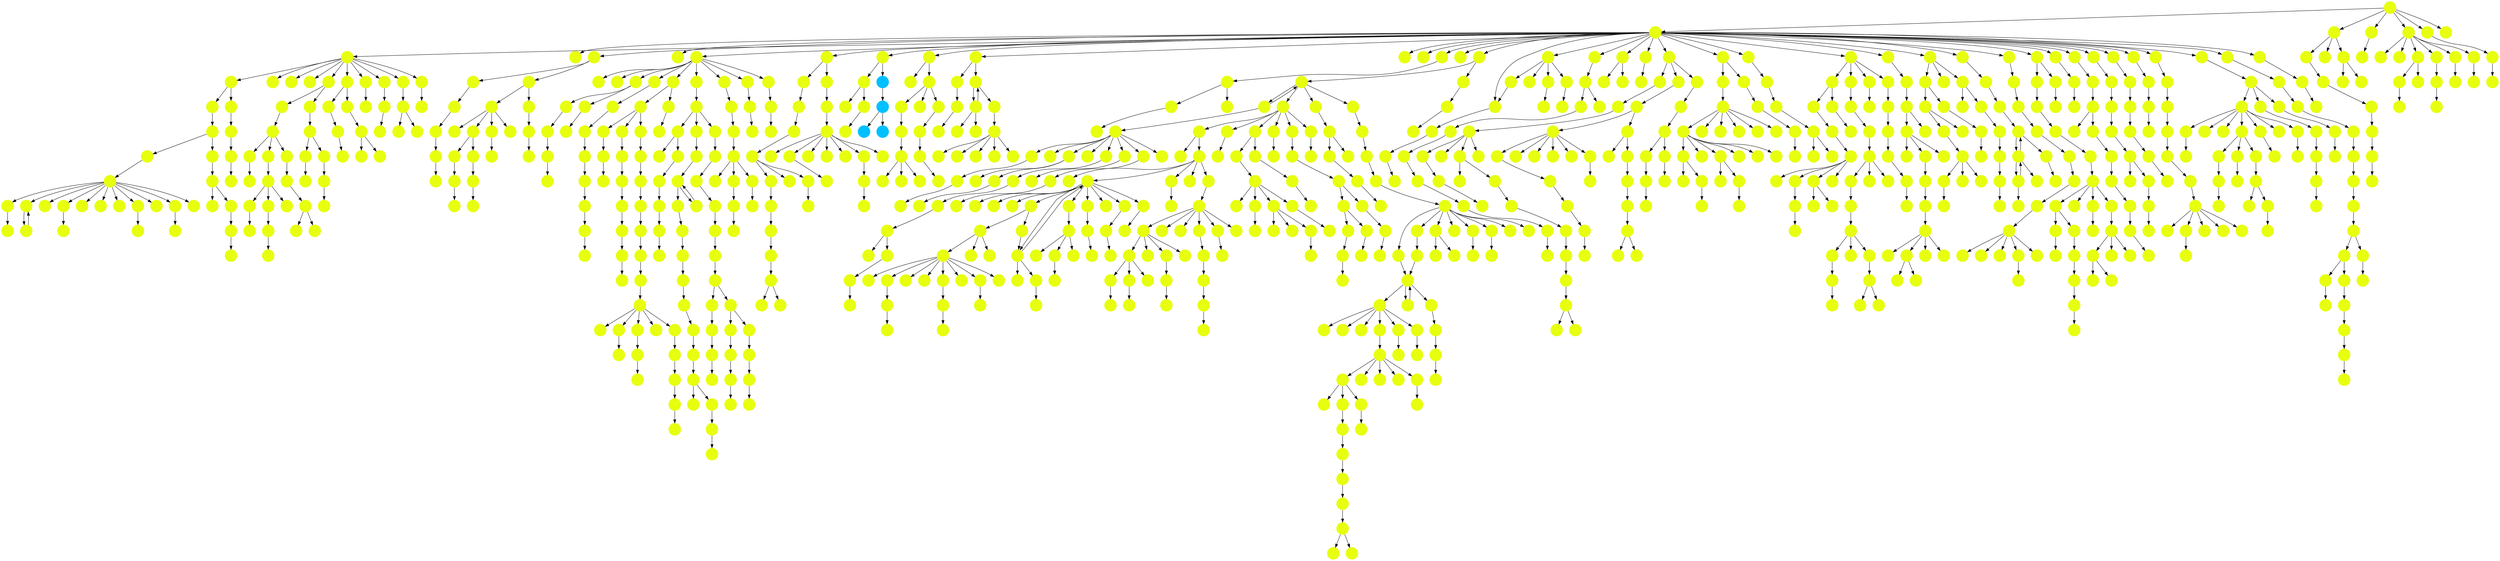 digraph{
0 [tooltip = "P", penwidth = 0, style = filled, fillcolor = "#e7ff0f", shape = circle, label = ""]
1 [tooltip = "P", penwidth = 0, style = filled, fillcolor = "#e7ff0f", shape = circle, label = ""]
2 [tooltip = "P", penwidth = 0, style = filled, fillcolor = "#e7ff0f", shape = circle, label = ""]
3 [tooltip = "P", penwidth = 0, style = filled, fillcolor = "#e7ff0f", shape = circle, label = ""]
4 [tooltip = "P", penwidth = 0, style = filled, fillcolor = "#e7ff0f", shape = circle, label = ""]
5 [tooltip = "P", penwidth = 0, style = filled, fillcolor = "#e7ff0f", shape = circle, label = ""]
6 [tooltip = "P", penwidth = 0, style = filled, fillcolor = "#e7ff0f", shape = circle, label = ""]
7 [tooltip = "P", penwidth = 0, style = filled, fillcolor = "#e7ff0f", shape = circle, label = ""]
8 [tooltip = "P", penwidth = 0, style = filled, fillcolor = "#e7ff0f", shape = circle, label = ""]
9 [tooltip = "P", penwidth = 0, style = filled, fillcolor = "#e7ff0f", shape = circle, label = ""]
10 [tooltip = "P", penwidth = 0, style = filled, fillcolor = "#e7ff0f", shape = circle, label = ""]
11 [tooltip = "P", penwidth = 0, style = filled, fillcolor = "#e7ff0f", shape = circle, label = ""]
12 [tooltip = "P", penwidth = 0, style = filled, fillcolor = "#e7ff0f", shape = circle, label = ""]
13 [tooltip = "P", penwidth = 0, style = filled, fillcolor = "#e7ff0f", shape = circle, label = ""]
14 [tooltip = "P", penwidth = 0, style = filled, fillcolor = "#e7ff0f", shape = circle, label = ""]
15 [tooltip = "P", penwidth = 0, style = filled, fillcolor = "#e7ff0f", shape = circle, label = ""]
16 [tooltip = "P", penwidth = 0, style = filled, fillcolor = "#e7ff0f", shape = circle, label = ""]
17 [tooltip = "P", penwidth = 0, style = filled, fillcolor = "#e7ff0f", shape = circle, label = ""]
18 [tooltip = "P", penwidth = 0, style = filled, fillcolor = "#e7ff0f", shape = circle, label = ""]
19 [tooltip = "P", penwidth = 0, style = filled, fillcolor = "#e7ff0f", shape = circle, label = ""]
20 [tooltip = "P", penwidth = 0, style = filled, fillcolor = "#e7ff0f", shape = circle, label = ""]
21 [tooltip = "P", penwidth = 0, style = filled, fillcolor = "#e7ff0f", shape = circle, label = ""]
22 [tooltip = "P", penwidth = 0, style = filled, fillcolor = "#e7ff0f", shape = circle, label = ""]
23 [tooltip = "P", penwidth = 0, style = filled, fillcolor = "#e7ff0f", shape = circle, label = ""]
24 [tooltip = "P", penwidth = 0, style = filled, fillcolor = "#e7ff0f", shape = circle, label = ""]
25 [tooltip = "P", penwidth = 0, style = filled, fillcolor = "#e7ff0f", shape = circle, label = ""]
26 [tooltip = "P", penwidth = 0, style = filled, fillcolor = "#e7ff0f", shape = circle, label = ""]
27 [tooltip = "P", penwidth = 0, style = filled, fillcolor = "#e7ff0f", shape = circle, label = ""]
28 [tooltip = "P", penwidth = 0, style = filled, fillcolor = "#e7ff0f", shape = circle, label = ""]
29 [tooltip = "P", penwidth = 0, style = filled, fillcolor = "#e7ff0f", shape = circle, label = ""]
30 [tooltip = "P", penwidth = 0, style = filled, fillcolor = "#e7ff0f", shape = circle, label = ""]
31 [tooltip = "P", penwidth = 0, style = filled, fillcolor = "#e7ff0f", shape = circle, label = ""]
32 [tooltip = "P", penwidth = 0, style = filled, fillcolor = "#e7ff0f", shape = circle, label = ""]
33 [tooltip = "P", penwidth = 0, style = filled, fillcolor = "#e7ff0f", shape = circle, label = ""]
34 [tooltip = "P", penwidth = 0, style = filled, fillcolor = "#e7ff0f", shape = circle, label = ""]
35 [tooltip = "P", penwidth = 0, style = filled, fillcolor = "#e7ff0f", shape = circle, label = ""]
36 [tooltip = "P", penwidth = 0, style = filled, fillcolor = "#e7ff0f", shape = circle, label = ""]
37 [tooltip = "P", penwidth = 0, style = filled, fillcolor = "#e7ff0f", shape = circle, label = ""]
38 [tooltip = "P", penwidth = 0, style = filled, fillcolor = "#e7ff0f", shape = circle, label = ""]
39 [tooltip = "P", penwidth = 0, style = filled, fillcolor = "#e7ff0f", shape = circle, label = ""]
40 [tooltip = "P", penwidth = 0, style = filled, fillcolor = "#e7ff0f", shape = circle, label = ""]
41 [tooltip = "P", penwidth = 0, style = filled, fillcolor = "#e7ff0f", shape = circle, label = ""]
42 [tooltip = "P", penwidth = 0, style = filled, fillcolor = "#e7ff0f", shape = circle, label = ""]
43 [tooltip = "P", penwidth = 0, style = filled, fillcolor = "#e7ff0f", shape = circle, label = ""]
44 [tooltip = "P", penwidth = 0, style = filled, fillcolor = "#e7ff0f", shape = circle, label = ""]
45 [tooltip = "P", penwidth = 0, style = filled, fillcolor = "#e7ff0f", shape = circle, label = ""]
46 [tooltip = "P", penwidth = 0, style = filled, fillcolor = "#e7ff0f", shape = circle, label = ""]
47 [tooltip = "P", penwidth = 0, style = filled, fillcolor = "#e7ff0f", shape = circle, label = ""]
48 [tooltip = "P", penwidth = 0, style = filled, fillcolor = "#e7ff0f", shape = circle, label = ""]
49 [tooltip = "P", penwidth = 0, style = filled, fillcolor = "#e7ff0f", shape = circle, label = ""]
50 [tooltip = "P", penwidth = 0, style = filled, fillcolor = "#e7ff0f", shape = circle, label = ""]
51 [tooltip = "P", penwidth = 0, style = filled, fillcolor = "#e7ff0f", shape = circle, label = ""]
52 [tooltip = "P", penwidth = 0, style = filled, fillcolor = "#e7ff0f", shape = circle, label = ""]
53 [tooltip = "P", penwidth = 0, style = filled, fillcolor = "#e7ff0f", shape = circle, label = ""]
54 [tooltip = "P", penwidth = 0, style = filled, fillcolor = "#e7ff0f", shape = circle, label = ""]
55 [tooltip = "P", penwidth = 0, style = filled, fillcolor = "#e7ff0f", shape = circle, label = ""]
56 [tooltip = "P", penwidth = 0, style = filled, fillcolor = "#e7ff0f", shape = circle, label = ""]
57 [tooltip = "P", penwidth = 0, style = filled, fillcolor = "#e7ff0f", shape = circle, label = ""]
58 [tooltip = "P", penwidth = 0, style = filled, fillcolor = "#e7ff0f", shape = circle, label = ""]
59 [tooltip = "P", penwidth = 0, style = filled, fillcolor = "#e7ff0f", shape = circle, label = ""]
60 [tooltip = "P", penwidth = 0, style = filled, fillcolor = "#e7ff0f", shape = circle, label = ""]
61 [tooltip = "P", penwidth = 0, style = filled, fillcolor = "#e7ff0f", shape = circle, label = ""]
62 [tooltip = "P", penwidth = 0, style = filled, fillcolor = "#e7ff0f", shape = circle, label = ""]
63 [tooltip = "P", penwidth = 0, style = filled, fillcolor = "#e7ff0f", shape = circle, label = ""]
64 [tooltip = "P", penwidth = 0, style = filled, fillcolor = "#e7ff0f", shape = circle, label = ""]
65 [tooltip = "P", penwidth = 0, style = filled, fillcolor = "#e7ff0f", shape = circle, label = ""]
66 [tooltip = "P", penwidth = 0, style = filled, fillcolor = "#e7ff0f", shape = circle, label = ""]
67 [tooltip = "H", penwidth = 0, style = filled, fillcolor = "#00c0ff", shape = circle, label = ""]
68 [tooltip = "P", penwidth = 0, style = filled, fillcolor = "#e7ff0f", shape = circle, label = ""]
69 [tooltip = "P", penwidth = 0, style = filled, fillcolor = "#e7ff0f", shape = circle, label = ""]
70 [tooltip = "P", penwidth = 0, style = filled, fillcolor = "#e7ff0f", shape = circle, label = ""]
71 [tooltip = "P", penwidth = 0, style = filled, fillcolor = "#e7ff0f", shape = circle, label = ""]
72 [tooltip = "P", penwidth = 0, style = filled, fillcolor = "#e7ff0f", shape = circle, label = ""]
73 [tooltip = "P", penwidth = 0, style = filled, fillcolor = "#e7ff0f", shape = circle, label = ""]
74 [tooltip = "P", penwidth = 0, style = filled, fillcolor = "#e7ff0f", shape = circle, label = ""]
75 [tooltip = "P", penwidth = 0, style = filled, fillcolor = "#e7ff0f", shape = circle, label = ""]
76 [tooltip = "P", penwidth = 0, style = filled, fillcolor = "#e7ff0f", shape = circle, label = ""]
77 [tooltip = "P", penwidth = 0, style = filled, fillcolor = "#e7ff0f", shape = circle, label = ""]
78 [tooltip = "P", penwidth = 0, style = filled, fillcolor = "#e7ff0f", shape = circle, label = ""]
79 [tooltip = "P", penwidth = 0, style = filled, fillcolor = "#e7ff0f", shape = circle, label = ""]
80 [tooltip = "P", penwidth = 0, style = filled, fillcolor = "#e7ff0f", shape = circle, label = ""]
81 [tooltip = "P", penwidth = 0, style = filled, fillcolor = "#e7ff0f", shape = circle, label = ""]
82 [tooltip = "P", penwidth = 0, style = filled, fillcolor = "#e7ff0f", shape = circle, label = ""]
83 [tooltip = "P", penwidth = 0, style = filled, fillcolor = "#e7ff0f", shape = circle, label = ""]
84 [tooltip = "P", penwidth = 0, style = filled, fillcolor = "#e7ff0f", shape = circle, label = ""]
85 [tooltip = "P", penwidth = 0, style = filled, fillcolor = "#e7ff0f", shape = circle, label = ""]
86 [tooltip = "P", penwidth = 0, style = filled, fillcolor = "#e7ff0f", shape = circle, label = ""]
87 [tooltip = "P", penwidth = 0, style = filled, fillcolor = "#e7ff0f", shape = circle, label = ""]
88 [tooltip = "P", penwidth = 0, style = filled, fillcolor = "#e7ff0f", shape = circle, label = ""]
89 [tooltip = "P", penwidth = 0, style = filled, fillcolor = "#e7ff0f", shape = circle, label = ""]
90 [tooltip = "P", penwidth = 0, style = filled, fillcolor = "#e7ff0f", shape = circle, label = ""]
91 [tooltip = "P", penwidth = 0, style = filled, fillcolor = "#e7ff0f", shape = circle, label = ""]
92 [tooltip = "P", penwidth = 0, style = filled, fillcolor = "#e7ff0f", shape = circle, label = ""]
93 [tooltip = "P", penwidth = 0, style = filled, fillcolor = "#e7ff0f", shape = circle, label = ""]
94 [tooltip = "P", penwidth = 0, style = filled, fillcolor = "#e7ff0f", shape = circle, label = ""]
95 [tooltip = "P", penwidth = 0, style = filled, fillcolor = "#e7ff0f", shape = circle, label = ""]
96 [tooltip = "P", penwidth = 0, style = filled, fillcolor = "#e7ff0f", shape = circle, label = ""]
97 [tooltip = "P", penwidth = 0, style = filled, fillcolor = "#e7ff0f", shape = circle, label = ""]
98 [tooltip = "P", penwidth = 0, style = filled, fillcolor = "#e7ff0f", shape = circle, label = ""]
99 [tooltip = "P", penwidth = 0, style = filled, fillcolor = "#e7ff0f", shape = circle, label = ""]
100 [tooltip = "P", penwidth = 0, style = filled, fillcolor = "#e7ff0f", shape = circle, label = ""]
101 [tooltip = "P", penwidth = 0, style = filled, fillcolor = "#e7ff0f", shape = circle, label = ""]
102 [tooltip = "P", penwidth = 0, style = filled, fillcolor = "#e7ff0f", shape = circle, label = ""]
103 [tooltip = "P", penwidth = 0, style = filled, fillcolor = "#e7ff0f", shape = circle, label = ""]
104 [tooltip = "P", penwidth = 0, style = filled, fillcolor = "#e7ff0f", shape = circle, label = ""]
105 [tooltip = "P", penwidth = 0, style = filled, fillcolor = "#e7ff0f", shape = circle, label = ""]
106 [tooltip = "P", penwidth = 0, style = filled, fillcolor = "#e7ff0f", shape = circle, label = ""]
107 [tooltip = "P", penwidth = 0, style = filled, fillcolor = "#e7ff0f", shape = circle, label = ""]
108 [tooltip = "P", penwidth = 0, style = filled, fillcolor = "#e7ff0f", shape = circle, label = ""]
109 [tooltip = "P", penwidth = 0, style = filled, fillcolor = "#e7ff0f", shape = circle, label = ""]
110 [tooltip = "P", penwidth = 0, style = filled, fillcolor = "#e7ff0f", shape = circle, label = ""]
111 [tooltip = "P", penwidth = 0, style = filled, fillcolor = "#e7ff0f", shape = circle, label = ""]
112 [tooltip = "P", penwidth = 0, style = filled, fillcolor = "#e7ff0f", shape = circle, label = ""]
113 [tooltip = "P", penwidth = 0, style = filled, fillcolor = "#e7ff0f", shape = circle, label = ""]
114 [tooltip = "P", penwidth = 0, style = filled, fillcolor = "#e7ff0f", shape = circle, label = ""]
115 [tooltip = "P", penwidth = 0, style = filled, fillcolor = "#e7ff0f", shape = circle, label = ""]
116 [tooltip = "P", penwidth = 0, style = filled, fillcolor = "#e7ff0f", shape = circle, label = ""]
117 [tooltip = "P", penwidth = 0, style = filled, fillcolor = "#e7ff0f", shape = circle, label = ""]
118 [tooltip = "P", penwidth = 0, style = filled, fillcolor = "#e7ff0f", shape = circle, label = ""]
119 [tooltip = "P", penwidth = 0, style = filled, fillcolor = "#e7ff0f", shape = circle, label = ""]
120 [tooltip = "P", penwidth = 0, style = filled, fillcolor = "#e7ff0f", shape = circle, label = ""]
121 [tooltip = "P", penwidth = 0, style = filled, fillcolor = "#e7ff0f", shape = circle, label = ""]
122 [tooltip = "P", penwidth = 0, style = filled, fillcolor = "#e7ff0f", shape = circle, label = ""]
123 [tooltip = "P", penwidth = 0, style = filled, fillcolor = "#e7ff0f", shape = circle, label = ""]
124 [tooltip = "P", penwidth = 0, style = filled, fillcolor = "#e7ff0f", shape = circle, label = ""]
125 [tooltip = "P", penwidth = 0, style = filled, fillcolor = "#e7ff0f", shape = circle, label = ""]
126 [tooltip = "P", penwidth = 0, style = filled, fillcolor = "#e7ff0f", shape = circle, label = ""]
127 [tooltip = "P", penwidth = 0, style = filled, fillcolor = "#e7ff0f", shape = circle, label = ""]
128 [tooltip = "P", penwidth = 0, style = filled, fillcolor = "#e7ff0f", shape = circle, label = ""]
129 [tooltip = "P", penwidth = 0, style = filled, fillcolor = "#e7ff0f", shape = circle, label = ""]
130 [tooltip = "P", penwidth = 0, style = filled, fillcolor = "#e7ff0f", shape = circle, label = ""]
131 [tooltip = "P", penwidth = 0, style = filled, fillcolor = "#e7ff0f", shape = circle, label = ""]
132 [tooltip = "P", penwidth = 0, style = filled, fillcolor = "#e7ff0f", shape = circle, label = ""]
133 [tooltip = "P", penwidth = 0, style = filled, fillcolor = "#e7ff0f", shape = circle, label = ""]
134 [tooltip = "P", penwidth = 0, style = filled, fillcolor = "#e7ff0f", shape = circle, label = ""]
135 [tooltip = "P", penwidth = 0, style = filled, fillcolor = "#e7ff0f", shape = circle, label = ""]
136 [tooltip = "P", penwidth = 0, style = filled, fillcolor = "#e7ff0f", shape = circle, label = ""]
137 [tooltip = "P", penwidth = 0, style = filled, fillcolor = "#e7ff0f", shape = circle, label = ""]
138 [tooltip = "P", penwidth = 0, style = filled, fillcolor = "#e7ff0f", shape = circle, label = ""]
139 [tooltip = "P", penwidth = 0, style = filled, fillcolor = "#e7ff0f", shape = circle, label = ""]
140 [tooltip = "P", penwidth = 0, style = filled, fillcolor = "#e7ff0f", shape = circle, label = ""]
141 [tooltip = "P", penwidth = 0, style = filled, fillcolor = "#e7ff0f", shape = circle, label = ""]
142 [tooltip = "P", penwidth = 0, style = filled, fillcolor = "#e7ff0f", shape = circle, label = ""]
143 [tooltip = "P", penwidth = 0, style = filled, fillcolor = "#e7ff0f", shape = circle, label = ""]
144 [tooltip = "P", penwidth = 0, style = filled, fillcolor = "#e7ff0f", shape = circle, label = ""]
145 [tooltip = "P", penwidth = 0, style = filled, fillcolor = "#e7ff0f", shape = circle, label = ""]
146 [tooltip = "P", penwidth = 0, style = filled, fillcolor = "#e7ff0f", shape = circle, label = ""]
147 [tooltip = "P", penwidth = 0, style = filled, fillcolor = "#e7ff0f", shape = circle, label = ""]
148 [tooltip = "P", penwidth = 0, style = filled, fillcolor = "#e7ff0f", shape = circle, label = ""]
149 [tooltip = "P", penwidth = 0, style = filled, fillcolor = "#e7ff0f", shape = circle, label = ""]
150 [tooltip = "P", penwidth = 0, style = filled, fillcolor = "#e7ff0f", shape = circle, label = ""]
151 [tooltip = "P", penwidth = 0, style = filled, fillcolor = "#e7ff0f", shape = circle, label = ""]
152 [tooltip = "P", penwidth = 0, style = filled, fillcolor = "#e7ff0f", shape = circle, label = ""]
153 [tooltip = "P", penwidth = 0, style = filled, fillcolor = "#e7ff0f", shape = circle, label = ""]
154 [tooltip = "P", penwidth = 0, style = filled, fillcolor = "#e7ff0f", shape = circle, label = ""]
155 [tooltip = "P", penwidth = 0, style = filled, fillcolor = "#e7ff0f", shape = circle, label = ""]
156 [tooltip = "P", penwidth = 0, style = filled, fillcolor = "#e7ff0f", shape = circle, label = ""]
157 [tooltip = "P", penwidth = 0, style = filled, fillcolor = "#e7ff0f", shape = circle, label = ""]
158 [tooltip = "P", penwidth = 0, style = filled, fillcolor = "#e7ff0f", shape = circle, label = ""]
159 [tooltip = "P", penwidth = 0, style = filled, fillcolor = "#e7ff0f", shape = circle, label = ""]
160 [tooltip = "P", penwidth = 0, style = filled, fillcolor = "#e7ff0f", shape = circle, label = ""]
161 [tooltip = "P", penwidth = 0, style = filled, fillcolor = "#e7ff0f", shape = circle, label = ""]
162 [tooltip = "P", penwidth = 0, style = filled, fillcolor = "#e7ff0f", shape = circle, label = ""]
163 [tooltip = "P", penwidth = 0, style = filled, fillcolor = "#e7ff0f", shape = circle, label = ""]
164 [tooltip = "P", penwidth = 0, style = filled, fillcolor = "#e7ff0f", shape = circle, label = ""]
165 [tooltip = "P", penwidth = 0, style = filled, fillcolor = "#e7ff0f", shape = circle, label = ""]
166 [tooltip = "P", penwidth = 0, style = filled, fillcolor = "#e7ff0f", shape = circle, label = ""]
167 [tooltip = "P", penwidth = 0, style = filled, fillcolor = "#e7ff0f", shape = circle, label = ""]
168 [tooltip = "P", penwidth = 0, style = filled, fillcolor = "#e7ff0f", shape = circle, label = ""]
169 [tooltip = "P", penwidth = 0, style = filled, fillcolor = "#e7ff0f", shape = circle, label = ""]
170 [tooltip = "P", penwidth = 0, style = filled, fillcolor = "#e7ff0f", shape = circle, label = ""]
171 [tooltip = "P", penwidth = 0, style = filled, fillcolor = "#e7ff0f", shape = circle, label = ""]
172 [tooltip = "P", penwidth = 0, style = filled, fillcolor = "#e7ff0f", shape = circle, label = ""]
173 [tooltip = "P", penwidth = 0, style = filled, fillcolor = "#e7ff0f", shape = circle, label = ""]
174 [tooltip = "P", penwidth = 0, style = filled, fillcolor = "#e7ff0f", shape = circle, label = ""]
175 [tooltip = "P", penwidth = 0, style = filled, fillcolor = "#e7ff0f", shape = circle, label = ""]
176 [tooltip = "P", penwidth = 0, style = filled, fillcolor = "#e7ff0f", shape = circle, label = ""]
177 [tooltip = "P", penwidth = 0, style = filled, fillcolor = "#e7ff0f", shape = circle, label = ""]
178 [tooltip = "P", penwidth = 0, style = filled, fillcolor = "#e7ff0f", shape = circle, label = ""]
179 [tooltip = "P", penwidth = 0, style = filled, fillcolor = "#e7ff0f", shape = circle, label = ""]
180 [tooltip = "P", penwidth = 0, style = filled, fillcolor = "#e7ff0f", shape = circle, label = ""]
181 [tooltip = "P", penwidth = 0, style = filled, fillcolor = "#e7ff0f", shape = circle, label = ""]
182 [tooltip = "P", penwidth = 0, style = filled, fillcolor = "#e7ff0f", shape = circle, label = ""]
183 [tooltip = "P", penwidth = 0, style = filled, fillcolor = "#e7ff0f", shape = circle, label = ""]
184 [tooltip = "P", penwidth = 0, style = filled, fillcolor = "#e7ff0f", shape = circle, label = ""]
185 [tooltip = "P", penwidth = 0, style = filled, fillcolor = "#e7ff0f", shape = circle, label = ""]
186 [tooltip = "P", penwidth = 0, style = filled, fillcolor = "#e7ff0f", shape = circle, label = ""]
187 [tooltip = "P", penwidth = 0, style = filled, fillcolor = "#e7ff0f", shape = circle, label = ""]
188 [tooltip = "P", penwidth = 0, style = filled, fillcolor = "#e7ff0f", shape = circle, label = ""]
189 [tooltip = "P", penwidth = 0, style = filled, fillcolor = "#e7ff0f", shape = circle, label = ""]
190 [tooltip = "P", penwidth = 0, style = filled, fillcolor = "#e7ff0f", shape = circle, label = ""]
191 [tooltip = "P", penwidth = 0, style = filled, fillcolor = "#e7ff0f", shape = circle, label = ""]
192 [tooltip = "P", penwidth = 0, style = filled, fillcolor = "#e7ff0f", shape = circle, label = ""]
193 [tooltip = "P", penwidth = 0, style = filled, fillcolor = "#e7ff0f", shape = circle, label = ""]
194 [tooltip = "P", penwidth = 0, style = filled, fillcolor = "#e7ff0f", shape = circle, label = ""]
195 [tooltip = "P", penwidth = 0, style = filled, fillcolor = "#e7ff0f", shape = circle, label = ""]
196 [tooltip = "P", penwidth = 0, style = filled, fillcolor = "#e7ff0f", shape = circle, label = ""]
197 [tooltip = "P", penwidth = 0, style = filled, fillcolor = "#e7ff0f", shape = circle, label = ""]
198 [tooltip = "P", penwidth = 0, style = filled, fillcolor = "#e7ff0f", shape = circle, label = ""]
199 [tooltip = "P", penwidth = 0, style = filled, fillcolor = "#e7ff0f", shape = circle, label = ""]
200 [tooltip = "P", penwidth = 0, style = filled, fillcolor = "#e7ff0f", shape = circle, label = ""]
201 [tooltip = "P", penwidth = 0, style = filled, fillcolor = "#e7ff0f", shape = circle, label = ""]
202 [tooltip = "P", penwidth = 0, style = filled, fillcolor = "#e7ff0f", shape = circle, label = ""]
203 [tooltip = "P", penwidth = 0, style = filled, fillcolor = "#e7ff0f", shape = circle, label = ""]
204 [tooltip = "P", penwidth = 0, style = filled, fillcolor = "#e7ff0f", shape = circle, label = ""]
205 [tooltip = "P", penwidth = 0, style = filled, fillcolor = "#e7ff0f", shape = circle, label = ""]
206 [tooltip = "P", penwidth = 0, style = filled, fillcolor = "#e7ff0f", shape = circle, label = ""]
207 [tooltip = "P", penwidth = 0, style = filled, fillcolor = "#e7ff0f", shape = circle, label = ""]
208 [tooltip = "P", penwidth = 0, style = filled, fillcolor = "#e7ff0f", shape = circle, label = ""]
209 [tooltip = "P", penwidth = 0, style = filled, fillcolor = "#e7ff0f", shape = circle, label = ""]
210 [tooltip = "P", penwidth = 0, style = filled, fillcolor = "#e7ff0f", shape = circle, label = ""]
211 [tooltip = "P", penwidth = 0, style = filled, fillcolor = "#e7ff0f", shape = circle, label = ""]
212 [tooltip = "P", penwidth = 0, style = filled, fillcolor = "#e7ff0f", shape = circle, label = ""]
213 [tooltip = "P", penwidth = 0, style = filled, fillcolor = "#e7ff0f", shape = circle, label = ""]
214 [tooltip = "P", penwidth = 0, style = filled, fillcolor = "#e7ff0f", shape = circle, label = ""]
215 [tooltip = "P", penwidth = 0, style = filled, fillcolor = "#e7ff0f", shape = circle, label = ""]
216 [tooltip = "P", penwidth = 0, style = filled, fillcolor = "#e7ff0f", shape = circle, label = ""]
217 [tooltip = "P", penwidth = 0, style = filled, fillcolor = "#e7ff0f", shape = circle, label = ""]
218 [tooltip = "P", penwidth = 0, style = filled, fillcolor = "#e7ff0f", shape = circle, label = ""]
219 [tooltip = "P", penwidth = 0, style = filled, fillcolor = "#e7ff0f", shape = circle, label = ""]
220 [tooltip = "P", penwidth = 0, style = filled, fillcolor = "#e7ff0f", shape = circle, label = ""]
221 [tooltip = "P", penwidth = 0, style = filled, fillcolor = "#e7ff0f", shape = circle, label = ""]
222 [tooltip = "P", penwidth = 0, style = filled, fillcolor = "#e7ff0f", shape = circle, label = ""]
223 [tooltip = "P", penwidth = 0, style = filled, fillcolor = "#e7ff0f", shape = circle, label = ""]
224 [tooltip = "P", penwidth = 0, style = filled, fillcolor = "#e7ff0f", shape = circle, label = ""]
225 [tooltip = "P", penwidth = 0, style = filled, fillcolor = "#e7ff0f", shape = circle, label = ""]
226 [tooltip = "P", penwidth = 0, style = filled, fillcolor = "#e7ff0f", shape = circle, label = ""]
227 [tooltip = "P", penwidth = 0, style = filled, fillcolor = "#e7ff0f", shape = circle, label = ""]
228 [tooltip = "H", penwidth = 0, style = filled, fillcolor = "#00c0ff", shape = circle, label = ""]
229 [tooltip = "P", penwidth = 0, style = filled, fillcolor = "#e7ff0f", shape = circle, label = ""]
230 [tooltip = "P", penwidth = 0, style = filled, fillcolor = "#e7ff0f", shape = circle, label = ""]
231 [tooltip = "P", penwidth = 0, style = filled, fillcolor = "#e7ff0f", shape = circle, label = ""]
232 [tooltip = "P", penwidth = 0, style = filled, fillcolor = "#e7ff0f", shape = circle, label = ""]
233 [tooltip = "P", penwidth = 0, style = filled, fillcolor = "#e7ff0f", shape = circle, label = ""]
234 [tooltip = "P", penwidth = 0, style = filled, fillcolor = "#e7ff0f", shape = circle, label = ""]
235 [tooltip = "P", penwidth = 0, style = filled, fillcolor = "#e7ff0f", shape = circle, label = ""]
236 [tooltip = "P", penwidth = 0, style = filled, fillcolor = "#e7ff0f", shape = circle, label = ""]
237 [tooltip = "P", penwidth = 0, style = filled, fillcolor = "#e7ff0f", shape = circle, label = ""]
238 [tooltip = "P", penwidth = 0, style = filled, fillcolor = "#e7ff0f", shape = circle, label = ""]
239 [tooltip = "P", penwidth = 0, style = filled, fillcolor = "#e7ff0f", shape = circle, label = ""]
240 [tooltip = "P", penwidth = 0, style = filled, fillcolor = "#e7ff0f", shape = circle, label = ""]
241 [tooltip = "P", penwidth = 0, style = filled, fillcolor = "#e7ff0f", shape = circle, label = ""]
242 [tooltip = "P", penwidth = 0, style = filled, fillcolor = "#e7ff0f", shape = circle, label = ""]
243 [tooltip = "P", penwidth = 0, style = filled, fillcolor = "#e7ff0f", shape = circle, label = ""]
244 [tooltip = "P", penwidth = 0, style = filled, fillcolor = "#e7ff0f", shape = circle, label = ""]
245 [tooltip = "P", penwidth = 0, style = filled, fillcolor = "#e7ff0f", shape = circle, label = ""]
246 [tooltip = "P", penwidth = 0, style = filled, fillcolor = "#e7ff0f", shape = circle, label = ""]
247 [tooltip = "P", penwidth = 0, style = filled, fillcolor = "#e7ff0f", shape = circle, label = ""]
248 [tooltip = "P", penwidth = 0, style = filled, fillcolor = "#e7ff0f", shape = circle, label = ""]
249 [tooltip = "P", penwidth = 0, style = filled, fillcolor = "#e7ff0f", shape = circle, label = ""]
250 [tooltip = "P", penwidth = 0, style = filled, fillcolor = "#e7ff0f", shape = circle, label = ""]
251 [tooltip = "P", penwidth = 0, style = filled, fillcolor = "#e7ff0f", shape = circle, label = ""]
252 [tooltip = "P", penwidth = 0, style = filled, fillcolor = "#e7ff0f", shape = circle, label = ""]
253 [tooltip = "P", penwidth = 0, style = filled, fillcolor = "#e7ff0f", shape = circle, label = ""]
254 [tooltip = "P", penwidth = 0, style = filled, fillcolor = "#e7ff0f", shape = circle, label = ""]
255 [tooltip = "P", penwidth = 0, style = filled, fillcolor = "#e7ff0f", shape = circle, label = ""]
256 [tooltip = "P", penwidth = 0, style = filled, fillcolor = "#e7ff0f", shape = circle, label = ""]
257 [tooltip = "P", penwidth = 0, style = filled, fillcolor = "#e7ff0f", shape = circle, label = ""]
258 [tooltip = "P", penwidth = 0, style = filled, fillcolor = "#e7ff0f", shape = circle, label = ""]
259 [tooltip = "P", penwidth = 0, style = filled, fillcolor = "#e7ff0f", shape = circle, label = ""]
260 [tooltip = "P", penwidth = 0, style = filled, fillcolor = "#e7ff0f", shape = circle, label = ""]
261 [tooltip = "P", penwidth = 0, style = filled, fillcolor = "#e7ff0f", shape = circle, label = ""]
262 [tooltip = "P", penwidth = 0, style = filled, fillcolor = "#e7ff0f", shape = circle, label = ""]
263 [tooltip = "P", penwidth = 0, style = filled, fillcolor = "#e7ff0f", shape = circle, label = ""]
264 [tooltip = "P", penwidth = 0, style = filled, fillcolor = "#e7ff0f", shape = circle, label = ""]
265 [tooltip = "P", penwidth = 0, style = filled, fillcolor = "#e7ff0f", shape = circle, label = ""]
266 [tooltip = "P", penwidth = 0, style = filled, fillcolor = "#e7ff0f", shape = circle, label = ""]
267 [tooltip = "P", penwidth = 0, style = filled, fillcolor = "#e7ff0f", shape = circle, label = ""]
268 [tooltip = "P", penwidth = 0, style = filled, fillcolor = "#e7ff0f", shape = circle, label = ""]
269 [tooltip = "P", penwidth = 0, style = filled, fillcolor = "#e7ff0f", shape = circle, label = ""]
270 [tooltip = "P", penwidth = 0, style = filled, fillcolor = "#e7ff0f", shape = circle, label = ""]
271 [tooltip = "P", penwidth = 0, style = filled, fillcolor = "#e7ff0f", shape = circle, label = ""]
272 [tooltip = "P", penwidth = 0, style = filled, fillcolor = "#e7ff0f", shape = circle, label = ""]
273 [tooltip = "P", penwidth = 0, style = filled, fillcolor = "#e7ff0f", shape = circle, label = ""]
274 [tooltip = "P", penwidth = 0, style = filled, fillcolor = "#e7ff0f", shape = circle, label = ""]
275 [tooltip = "P", penwidth = 0, style = filled, fillcolor = "#e7ff0f", shape = circle, label = ""]
276 [tooltip = "P", penwidth = 0, style = filled, fillcolor = "#e7ff0f", shape = circle, label = ""]
277 [tooltip = "P", penwidth = 0, style = filled, fillcolor = "#e7ff0f", shape = circle, label = ""]
278 [tooltip = "P", penwidth = 0, style = filled, fillcolor = "#e7ff0f", shape = circle, label = ""]
279 [tooltip = "P", penwidth = 0, style = filled, fillcolor = "#e7ff0f", shape = circle, label = ""]
280 [tooltip = "P", penwidth = 0, style = filled, fillcolor = "#e7ff0f", shape = circle, label = ""]
281 [tooltip = "P", penwidth = 0, style = filled, fillcolor = "#e7ff0f", shape = circle, label = ""]
282 [tooltip = "P", penwidth = 0, style = filled, fillcolor = "#e7ff0f", shape = circle, label = ""]
283 [tooltip = "P", penwidth = 0, style = filled, fillcolor = "#e7ff0f", shape = circle, label = ""]
284 [tooltip = "P", penwidth = 0, style = filled, fillcolor = "#e7ff0f", shape = circle, label = ""]
285 [tooltip = "P", penwidth = 0, style = filled, fillcolor = "#e7ff0f", shape = circle, label = ""]
286 [tooltip = "P", penwidth = 0, style = filled, fillcolor = "#e7ff0f", shape = circle, label = ""]
287 [tooltip = "P", penwidth = 0, style = filled, fillcolor = "#e7ff0f", shape = circle, label = ""]
288 [tooltip = "P", penwidth = 0, style = filled, fillcolor = "#e7ff0f", shape = circle, label = ""]
289 [tooltip = "P", penwidth = 0, style = filled, fillcolor = "#e7ff0f", shape = circle, label = ""]
290 [tooltip = "P", penwidth = 0, style = filled, fillcolor = "#e7ff0f", shape = circle, label = ""]
291 [tooltip = "P", penwidth = 0, style = filled, fillcolor = "#e7ff0f", shape = circle, label = ""]
292 [tooltip = "P", penwidth = 0, style = filled, fillcolor = "#e7ff0f", shape = circle, label = ""]
293 [tooltip = "P", penwidth = 0, style = filled, fillcolor = "#e7ff0f", shape = circle, label = ""]
294 [tooltip = "P", penwidth = 0, style = filled, fillcolor = "#e7ff0f", shape = circle, label = ""]
295 [tooltip = "P", penwidth = 0, style = filled, fillcolor = "#e7ff0f", shape = circle, label = ""]
296 [tooltip = "P", penwidth = 0, style = filled, fillcolor = "#e7ff0f", shape = circle, label = ""]
297 [tooltip = "P", penwidth = 0, style = filled, fillcolor = "#e7ff0f", shape = circle, label = ""]
298 [tooltip = "P", penwidth = 0, style = filled, fillcolor = "#e7ff0f", shape = circle, label = ""]
299 [tooltip = "P", penwidth = 0, style = filled, fillcolor = "#e7ff0f", shape = circle, label = ""]
300 [tooltip = "P", penwidth = 0, style = filled, fillcolor = "#e7ff0f", shape = circle, label = ""]
301 [tooltip = "P", penwidth = 0, style = filled, fillcolor = "#e7ff0f", shape = circle, label = ""]
302 [tooltip = "P", penwidth = 0, style = filled, fillcolor = "#e7ff0f", shape = circle, label = ""]
303 [tooltip = "P", penwidth = 0, style = filled, fillcolor = "#e7ff0f", shape = circle, label = ""]
304 [tooltip = "P", penwidth = 0, style = filled, fillcolor = "#e7ff0f", shape = circle, label = ""]
305 [tooltip = "P", penwidth = 0, style = filled, fillcolor = "#e7ff0f", shape = circle, label = ""]
306 [tooltip = "P", penwidth = 0, style = filled, fillcolor = "#e7ff0f", shape = circle, label = ""]
307 [tooltip = "P", penwidth = 0, style = filled, fillcolor = "#e7ff0f", shape = circle, label = ""]
308 [tooltip = "P", penwidth = 0, style = filled, fillcolor = "#e7ff0f", shape = circle, label = ""]
309 [tooltip = "P", penwidth = 0, style = filled, fillcolor = "#e7ff0f", shape = circle, label = ""]
310 [tooltip = "P", penwidth = 0, style = filled, fillcolor = "#e7ff0f", shape = circle, label = ""]
311 [tooltip = "P", penwidth = 0, style = filled, fillcolor = "#e7ff0f", shape = circle, label = ""]
312 [tooltip = "P", penwidth = 0, style = filled, fillcolor = "#e7ff0f", shape = circle, label = ""]
313 [tooltip = "P", penwidth = 0, style = filled, fillcolor = "#e7ff0f", shape = circle, label = ""]
314 [tooltip = "P", penwidth = 0, style = filled, fillcolor = "#e7ff0f", shape = circle, label = ""]
315 [tooltip = "P", penwidth = 0, style = filled, fillcolor = "#e7ff0f", shape = circle, label = ""]
316 [tooltip = "P", penwidth = 0, style = filled, fillcolor = "#e7ff0f", shape = circle, label = ""]
317 [tooltip = "P", penwidth = 0, style = filled, fillcolor = "#e7ff0f", shape = circle, label = ""]
318 [tooltip = "P", penwidth = 0, style = filled, fillcolor = "#e7ff0f", shape = circle, label = ""]
319 [tooltip = "P", penwidth = 0, style = filled, fillcolor = "#e7ff0f", shape = circle, label = ""]
320 [tooltip = "P", penwidth = 0, style = filled, fillcolor = "#e7ff0f", shape = circle, label = ""]
321 [tooltip = "P", penwidth = 0, style = filled, fillcolor = "#e7ff0f", shape = circle, label = ""]
322 [tooltip = "P", penwidth = 0, style = filled, fillcolor = "#e7ff0f", shape = circle, label = ""]
323 [tooltip = "P", penwidth = 0, style = filled, fillcolor = "#e7ff0f", shape = circle, label = ""]
324 [tooltip = "P", penwidth = 0, style = filled, fillcolor = "#e7ff0f", shape = circle, label = ""]
325 [tooltip = "P", penwidth = 0, style = filled, fillcolor = "#e7ff0f", shape = circle, label = ""]
326 [tooltip = "P", penwidth = 0, style = filled, fillcolor = "#e7ff0f", shape = circle, label = ""]
327 [tooltip = "P", penwidth = 0, style = filled, fillcolor = "#e7ff0f", shape = circle, label = ""]
328 [tooltip = "P", penwidth = 0, style = filled, fillcolor = "#e7ff0f", shape = circle, label = ""]
329 [tooltip = "P", penwidth = 0, style = filled, fillcolor = "#e7ff0f", shape = circle, label = ""]
330 [tooltip = "P", penwidth = 0, style = filled, fillcolor = "#e7ff0f", shape = circle, label = ""]
331 [tooltip = "P", penwidth = 0, style = filled, fillcolor = "#e7ff0f", shape = circle, label = ""]
332 [tooltip = "P", penwidth = 0, style = filled, fillcolor = "#e7ff0f", shape = circle, label = ""]
333 [tooltip = "P", penwidth = 0, style = filled, fillcolor = "#e7ff0f", shape = circle, label = ""]
334 [tooltip = "P", penwidth = 0, style = filled, fillcolor = "#e7ff0f", shape = circle, label = ""]
335 [tooltip = "P", penwidth = 0, style = filled, fillcolor = "#e7ff0f", shape = circle, label = ""]
336 [tooltip = "P", penwidth = 0, style = filled, fillcolor = "#e7ff0f", shape = circle, label = ""]
337 [tooltip = "P", penwidth = 0, style = filled, fillcolor = "#e7ff0f", shape = circle, label = ""]
338 [tooltip = "P", penwidth = 0, style = filled, fillcolor = "#e7ff0f", shape = circle, label = ""]
339 [tooltip = "P", penwidth = 0, style = filled, fillcolor = "#e7ff0f", shape = circle, label = ""]
340 [tooltip = "P", penwidth = 0, style = filled, fillcolor = "#e7ff0f", shape = circle, label = ""]
341 [tooltip = "P", penwidth = 0, style = filled, fillcolor = "#e7ff0f", shape = circle, label = ""]
342 [tooltip = "P", penwidth = 0, style = filled, fillcolor = "#e7ff0f", shape = circle, label = ""]
343 [tooltip = "P", penwidth = 0, style = filled, fillcolor = "#e7ff0f", shape = circle, label = ""]
344 [tooltip = "P", penwidth = 0, style = filled, fillcolor = "#e7ff0f", shape = circle, label = ""]
345 [tooltip = "P", penwidth = 0, style = filled, fillcolor = "#e7ff0f", shape = circle, label = ""]
346 [tooltip = "P", penwidth = 0, style = filled, fillcolor = "#e7ff0f", shape = circle, label = ""]
347 [tooltip = "P", penwidth = 0, style = filled, fillcolor = "#e7ff0f", shape = circle, label = ""]
348 [tooltip = "P", penwidth = 0, style = filled, fillcolor = "#e7ff0f", shape = circle, label = ""]
349 [tooltip = "P", penwidth = 0, style = filled, fillcolor = "#e7ff0f", shape = circle, label = ""]
350 [tooltip = "P", penwidth = 0, style = filled, fillcolor = "#e7ff0f", shape = circle, label = ""]
351 [tooltip = "P", penwidth = 0, style = filled, fillcolor = "#e7ff0f", shape = circle, label = ""]
352 [tooltip = "P", penwidth = 0, style = filled, fillcolor = "#e7ff0f", shape = circle, label = ""]
353 [tooltip = "P", penwidth = 0, style = filled, fillcolor = "#e7ff0f", shape = circle, label = ""]
354 [tooltip = "P", penwidth = 0, style = filled, fillcolor = "#e7ff0f", shape = circle, label = ""]
355 [tooltip = "P", penwidth = 0, style = filled, fillcolor = "#e7ff0f", shape = circle, label = ""]
356 [tooltip = "P", penwidth = 0, style = filled, fillcolor = "#e7ff0f", shape = circle, label = ""]
357 [tooltip = "P", penwidth = 0, style = filled, fillcolor = "#e7ff0f", shape = circle, label = ""]
358 [tooltip = "P", penwidth = 0, style = filled, fillcolor = "#e7ff0f", shape = circle, label = ""]
359 [tooltip = "P", penwidth = 0, style = filled, fillcolor = "#e7ff0f", shape = circle, label = ""]
360 [tooltip = "P", penwidth = 0, style = filled, fillcolor = "#e7ff0f", shape = circle, label = ""]
361 [tooltip = "P", penwidth = 0, style = filled, fillcolor = "#e7ff0f", shape = circle, label = ""]
362 [tooltip = "P", penwidth = 0, style = filled, fillcolor = "#e7ff0f", shape = circle, label = ""]
363 [tooltip = "P", penwidth = 0, style = filled, fillcolor = "#e7ff0f", shape = circle, label = ""]
364 [tooltip = "P", penwidth = 0, style = filled, fillcolor = "#e7ff0f", shape = circle, label = ""]
365 [tooltip = "P", penwidth = 0, style = filled, fillcolor = "#e7ff0f", shape = circle, label = ""]
366 [tooltip = "P", penwidth = 0, style = filled, fillcolor = "#e7ff0f", shape = circle, label = ""]
367 [tooltip = "P", penwidth = 0, style = filled, fillcolor = "#e7ff0f", shape = circle, label = ""]
368 [tooltip = "P", penwidth = 0, style = filled, fillcolor = "#e7ff0f", shape = circle, label = ""]
369 [tooltip = "P", penwidth = 0, style = filled, fillcolor = "#e7ff0f", shape = circle, label = ""]
370 [tooltip = "P", penwidth = 0, style = filled, fillcolor = "#e7ff0f", shape = circle, label = ""]
371 [tooltip = "P", penwidth = 0, style = filled, fillcolor = "#e7ff0f", shape = circle, label = ""]
372 [tooltip = "P", penwidth = 0, style = filled, fillcolor = "#e7ff0f", shape = circle, label = ""]
373 [tooltip = "P", penwidth = 0, style = filled, fillcolor = "#e7ff0f", shape = circle, label = ""]
374 [tooltip = "P", penwidth = 0, style = filled, fillcolor = "#e7ff0f", shape = circle, label = ""]
375 [tooltip = "P", penwidth = 0, style = filled, fillcolor = "#e7ff0f", shape = circle, label = ""]
376 [tooltip = "P", penwidth = 0, style = filled, fillcolor = "#e7ff0f", shape = circle, label = ""]
377 [tooltip = "P", penwidth = 0, style = filled, fillcolor = "#e7ff0f", shape = circle, label = ""]
378 [tooltip = "P", penwidth = 0, style = filled, fillcolor = "#e7ff0f", shape = circle, label = ""]
379 [tooltip = "P", penwidth = 0, style = filled, fillcolor = "#e7ff0f", shape = circle, label = ""]
380 [tooltip = "P", penwidth = 0, style = filled, fillcolor = "#e7ff0f", shape = circle, label = ""]
381 [tooltip = "P", penwidth = 0, style = filled, fillcolor = "#e7ff0f", shape = circle, label = ""]
382 [tooltip = "P", penwidth = 0, style = filled, fillcolor = "#e7ff0f", shape = circle, label = ""]
383 [tooltip = "P", penwidth = 0, style = filled, fillcolor = "#e7ff0f", shape = circle, label = ""]
384 [tooltip = "P", penwidth = 0, style = filled, fillcolor = "#e7ff0f", shape = circle, label = ""]
385 [tooltip = "P", penwidth = 0, style = filled, fillcolor = "#e7ff0f", shape = circle, label = ""]
386 [tooltip = "P", penwidth = 0, style = filled, fillcolor = "#e7ff0f", shape = circle, label = ""]
387 [tooltip = "P", penwidth = 0, style = filled, fillcolor = "#e7ff0f", shape = circle, label = ""]
388 [tooltip = "P", penwidth = 0, style = filled, fillcolor = "#e7ff0f", shape = circle, label = ""]
389 [tooltip = "P", penwidth = 0, style = filled, fillcolor = "#e7ff0f", shape = circle, label = ""]
390 [tooltip = "P", penwidth = 0, style = filled, fillcolor = "#e7ff0f", shape = circle, label = ""]
391 [tooltip = "P", penwidth = 0, style = filled, fillcolor = "#e7ff0f", shape = circle, label = ""]
392 [tooltip = "P", penwidth = 0, style = filled, fillcolor = "#e7ff0f", shape = circle, label = ""]
393 [tooltip = "P", penwidth = 0, style = filled, fillcolor = "#e7ff0f", shape = circle, label = ""]
394 [tooltip = "P", penwidth = 0, style = filled, fillcolor = "#e7ff0f", shape = circle, label = ""]
395 [tooltip = "P", penwidth = 0, style = filled, fillcolor = "#e7ff0f", shape = circle, label = ""]
396 [tooltip = "P", penwidth = 0, style = filled, fillcolor = "#e7ff0f", shape = circle, label = ""]
397 [tooltip = "P", penwidth = 0, style = filled, fillcolor = "#e7ff0f", shape = circle, label = ""]
398 [tooltip = "P", penwidth = 0, style = filled, fillcolor = "#e7ff0f", shape = circle, label = ""]
399 [tooltip = "P", penwidth = 0, style = filled, fillcolor = "#e7ff0f", shape = circle, label = ""]
400 [tooltip = "P", penwidth = 0, style = filled, fillcolor = "#e7ff0f", shape = circle, label = ""]
401 [tooltip = "P", penwidth = 0, style = filled, fillcolor = "#e7ff0f", shape = circle, label = ""]
402 [tooltip = "P", penwidth = 0, style = filled, fillcolor = "#e7ff0f", shape = circle, label = ""]
403 [tooltip = "P", penwidth = 0, style = filled, fillcolor = "#e7ff0f", shape = circle, label = ""]
404 [tooltip = "P", penwidth = 0, style = filled, fillcolor = "#e7ff0f", shape = circle, label = ""]
405 [tooltip = "P", penwidth = 0, style = filled, fillcolor = "#e7ff0f", shape = circle, label = ""]
406 [tooltip = "P", penwidth = 0, style = filled, fillcolor = "#e7ff0f", shape = circle, label = ""]
407 [tooltip = "P", penwidth = 0, style = filled, fillcolor = "#e7ff0f", shape = circle, label = ""]
408 [tooltip = "P", penwidth = 0, style = filled, fillcolor = "#e7ff0f", shape = circle, label = ""]
409 [tooltip = "P", penwidth = 0, style = filled, fillcolor = "#e7ff0f", shape = circle, label = ""]
410 [tooltip = "P", penwidth = 0, style = filled, fillcolor = "#e7ff0f", shape = circle, label = ""]
411 [tooltip = "P", penwidth = 0, style = filled, fillcolor = "#e7ff0f", shape = circle, label = ""]
412 [tooltip = "P", penwidth = 0, style = filled, fillcolor = "#e7ff0f", shape = circle, label = ""]
413 [tooltip = "P", penwidth = 0, style = filled, fillcolor = "#e7ff0f", shape = circle, label = ""]
414 [tooltip = "P", penwidth = 0, style = filled, fillcolor = "#e7ff0f", shape = circle, label = ""]
415 [tooltip = "P", penwidth = 0, style = filled, fillcolor = "#e7ff0f", shape = circle, label = ""]
416 [tooltip = "P", penwidth = 0, style = filled, fillcolor = "#e7ff0f", shape = circle, label = ""]
417 [tooltip = "P", penwidth = 0, style = filled, fillcolor = "#e7ff0f", shape = circle, label = ""]
418 [tooltip = "P", penwidth = 0, style = filled, fillcolor = "#e7ff0f", shape = circle, label = ""]
419 [tooltip = "P", penwidth = 0, style = filled, fillcolor = "#e7ff0f", shape = circle, label = ""]
420 [tooltip = "P", penwidth = 0, style = filled, fillcolor = "#e7ff0f", shape = circle, label = ""]
421 [tooltip = "P", penwidth = 0, style = filled, fillcolor = "#e7ff0f", shape = circle, label = ""]
422 [tooltip = "P", penwidth = 0, style = filled, fillcolor = "#e7ff0f", shape = circle, label = ""]
423 [tooltip = "P", penwidth = 0, style = filled, fillcolor = "#e7ff0f", shape = circle, label = ""]
424 [tooltip = "P", penwidth = 0, style = filled, fillcolor = "#e7ff0f", shape = circle, label = ""]
425 [tooltip = "P", penwidth = 0, style = filled, fillcolor = "#e7ff0f", shape = circle, label = ""]
426 [tooltip = "P", penwidth = 0, style = filled, fillcolor = "#e7ff0f", shape = circle, label = ""]
427 [tooltip = "P", penwidth = 0, style = filled, fillcolor = "#e7ff0f", shape = circle, label = ""]
428 [tooltip = "P", penwidth = 0, style = filled, fillcolor = "#e7ff0f", shape = circle, label = ""]
429 [tooltip = "P", penwidth = 0, style = filled, fillcolor = "#e7ff0f", shape = circle, label = ""]
430 [tooltip = "P", penwidth = 0, style = filled, fillcolor = "#e7ff0f", shape = circle, label = ""]
431 [tooltip = "P", penwidth = 0, style = filled, fillcolor = "#e7ff0f", shape = circle, label = ""]
432 [tooltip = "P", penwidth = 0, style = filled, fillcolor = "#e7ff0f", shape = circle, label = ""]
433 [tooltip = "P", penwidth = 0, style = filled, fillcolor = "#e7ff0f", shape = circle, label = ""]
434 [tooltip = "P", penwidth = 0, style = filled, fillcolor = "#e7ff0f", shape = circle, label = ""]
435 [tooltip = "P", penwidth = 0, style = filled, fillcolor = "#e7ff0f", shape = circle, label = ""]
436 [tooltip = "P", penwidth = 0, style = filled, fillcolor = "#e7ff0f", shape = circle, label = ""]
437 [tooltip = "P", penwidth = 0, style = filled, fillcolor = "#e7ff0f", shape = circle, label = ""]
438 [tooltip = "P", penwidth = 0, style = filled, fillcolor = "#e7ff0f", shape = circle, label = ""]
439 [tooltip = "P", penwidth = 0, style = filled, fillcolor = "#e7ff0f", shape = circle, label = ""]
440 [tooltip = "P", penwidth = 0, style = filled, fillcolor = "#e7ff0f", shape = circle, label = ""]
441 [tooltip = "P", penwidth = 0, style = filled, fillcolor = "#e7ff0f", shape = circle, label = ""]
442 [tooltip = "P", penwidth = 0, style = filled, fillcolor = "#e7ff0f", shape = circle, label = ""]
443 [tooltip = "P", penwidth = 0, style = filled, fillcolor = "#e7ff0f", shape = circle, label = ""]
444 [tooltip = "P", penwidth = 0, style = filled, fillcolor = "#e7ff0f", shape = circle, label = ""]
445 [tooltip = "P", penwidth = 0, style = filled, fillcolor = "#e7ff0f", shape = circle, label = ""]
446 [tooltip = "P", penwidth = 0, style = filled, fillcolor = "#e7ff0f", shape = circle, label = ""]
447 [tooltip = "P", penwidth = 0, style = filled, fillcolor = "#e7ff0f", shape = circle, label = ""]
448 [tooltip = "P", penwidth = 0, style = filled, fillcolor = "#e7ff0f", shape = circle, label = ""]
449 [tooltip = "P", penwidth = 0, style = filled, fillcolor = "#e7ff0f", shape = circle, label = ""]
450 [tooltip = "P", penwidth = 0, style = filled, fillcolor = "#e7ff0f", shape = circle, label = ""]
451 [tooltip = "P", penwidth = 0, style = filled, fillcolor = "#e7ff0f", shape = circle, label = ""]
452 [tooltip = "H", penwidth = 0, style = filled, fillcolor = "#00c0ff", shape = circle, label = ""]
453 [tooltip = "P", penwidth = 0, style = filled, fillcolor = "#e7ff0f", shape = circle, label = ""]
454 [tooltip = "P", penwidth = 0, style = filled, fillcolor = "#e7ff0f", shape = circle, label = ""]
455 [tooltip = "P", penwidth = 0, style = filled, fillcolor = "#e7ff0f", shape = circle, label = ""]
456 [tooltip = "P", penwidth = 0, style = filled, fillcolor = "#e7ff0f", shape = circle, label = ""]
457 [tooltip = "P", penwidth = 0, style = filled, fillcolor = "#e7ff0f", shape = circle, label = ""]
458 [tooltip = "P", penwidth = 0, style = filled, fillcolor = "#e7ff0f", shape = circle, label = ""]
459 [tooltip = "P", penwidth = 0, style = filled, fillcolor = "#e7ff0f", shape = circle, label = ""]
460 [tooltip = "P", penwidth = 0, style = filled, fillcolor = "#e7ff0f", shape = circle, label = ""]
461 [tooltip = "P", penwidth = 0, style = filled, fillcolor = "#e7ff0f", shape = circle, label = ""]
462 [tooltip = "P", penwidth = 0, style = filled, fillcolor = "#e7ff0f", shape = circle, label = ""]
463 [tooltip = "P", penwidth = 0, style = filled, fillcolor = "#e7ff0f", shape = circle, label = ""]
464 [tooltip = "P", penwidth = 0, style = filled, fillcolor = "#e7ff0f", shape = circle, label = ""]
465 [tooltip = "P", penwidth = 0, style = filled, fillcolor = "#e7ff0f", shape = circle, label = ""]
466 [tooltip = "P", penwidth = 0, style = filled, fillcolor = "#e7ff0f", shape = circle, label = ""]
467 [tooltip = "P", penwidth = 0, style = filled, fillcolor = "#e7ff0f", shape = circle, label = ""]
468 [tooltip = "P", penwidth = 0, style = filled, fillcolor = "#e7ff0f", shape = circle, label = ""]
469 [tooltip = "P", penwidth = 0, style = filled, fillcolor = "#e7ff0f", shape = circle, label = ""]
470 [tooltip = "P", penwidth = 0, style = filled, fillcolor = "#e7ff0f", shape = circle, label = ""]
471 [tooltip = "P", penwidth = 0, style = filled, fillcolor = "#e7ff0f", shape = circle, label = ""]
472 [tooltip = "P", penwidth = 0, style = filled, fillcolor = "#e7ff0f", shape = circle, label = ""]
473 [tooltip = "P", penwidth = 0, style = filled, fillcolor = "#e7ff0f", shape = circle, label = ""]
474 [tooltip = "P", penwidth = 0, style = filled, fillcolor = "#e7ff0f", shape = circle, label = ""]
475 [tooltip = "P", penwidth = 0, style = filled, fillcolor = "#e7ff0f", shape = circle, label = ""]
476 [tooltip = "P", penwidth = 0, style = filled, fillcolor = "#e7ff0f", shape = circle, label = ""]
477 [tooltip = "P", penwidth = 0, style = filled, fillcolor = "#e7ff0f", shape = circle, label = ""]
478 [tooltip = "P", penwidth = 0, style = filled, fillcolor = "#e7ff0f", shape = circle, label = ""]
479 [tooltip = "P", penwidth = 0, style = filled, fillcolor = "#e7ff0f", shape = circle, label = ""]
480 [tooltip = "P", penwidth = 0, style = filled, fillcolor = "#e7ff0f", shape = circle, label = ""]
481 [tooltip = "P", penwidth = 0, style = filled, fillcolor = "#e7ff0f", shape = circle, label = ""]
482 [tooltip = "P", penwidth = 0, style = filled, fillcolor = "#e7ff0f", shape = circle, label = ""]
483 [tooltip = "P", penwidth = 0, style = filled, fillcolor = "#e7ff0f", shape = circle, label = ""]
484 [tooltip = "P", penwidth = 0, style = filled, fillcolor = "#e7ff0f", shape = circle, label = ""]
485 [tooltip = "P", penwidth = 0, style = filled, fillcolor = "#e7ff0f", shape = circle, label = ""]
486 [tooltip = "P", penwidth = 0, style = filled, fillcolor = "#e7ff0f", shape = circle, label = ""]
487 [tooltip = "P", penwidth = 0, style = filled, fillcolor = "#e7ff0f", shape = circle, label = ""]
488 [tooltip = "P", penwidth = 0, style = filled, fillcolor = "#e7ff0f", shape = circle, label = ""]
489 [tooltip = "P", penwidth = 0, style = filled, fillcolor = "#e7ff0f", shape = circle, label = ""]
490 [tooltip = "P", penwidth = 0, style = filled, fillcolor = "#e7ff0f", shape = circle, label = ""]
491 [tooltip = "P", penwidth = 0, style = filled, fillcolor = "#e7ff0f", shape = circle, label = ""]
492 [tooltip = "P", penwidth = 0, style = filled, fillcolor = "#e7ff0f", shape = circle, label = ""]
493 [tooltip = "P", penwidth = 0, style = filled, fillcolor = "#e7ff0f", shape = circle, label = ""]
494 [tooltip = "P", penwidth = 0, style = filled, fillcolor = "#e7ff0f", shape = circle, label = ""]
495 [tooltip = "P", penwidth = 0, style = filled, fillcolor = "#e7ff0f", shape = circle, label = ""]
496 [tooltip = "P", penwidth = 0, style = filled, fillcolor = "#e7ff0f", shape = circle, label = ""]
497 [tooltip = "P", penwidth = 0, style = filled, fillcolor = "#e7ff0f", shape = circle, label = ""]
498 [tooltip = "P", penwidth = 0, style = filled, fillcolor = "#e7ff0f", shape = circle, label = ""]
499 [tooltip = "P", penwidth = 0, style = filled, fillcolor = "#e7ff0f", shape = circle, label = ""]
500 [tooltip = "P", penwidth = 0, style = filled, fillcolor = "#e7ff0f", shape = circle, label = ""]
501 [tooltip = "P", penwidth = 0, style = filled, fillcolor = "#e7ff0f", shape = circle, label = ""]
502 [tooltip = "P", penwidth = 0, style = filled, fillcolor = "#e7ff0f", shape = circle, label = ""]
503 [tooltip = "P", penwidth = 0, style = filled, fillcolor = "#e7ff0f", shape = circle, label = ""]
504 [tooltip = "P", penwidth = 0, style = filled, fillcolor = "#e7ff0f", shape = circle, label = ""]
505 [tooltip = "P", penwidth = 0, style = filled, fillcolor = "#e7ff0f", shape = circle, label = ""]
506 [tooltip = "P", penwidth = 0, style = filled, fillcolor = "#e7ff0f", shape = circle, label = ""]
507 [tooltip = "P", penwidth = 0, style = filled, fillcolor = "#e7ff0f", shape = circle, label = ""]
508 [tooltip = "P", penwidth = 0, style = filled, fillcolor = "#e7ff0f", shape = circle, label = ""]
509 [tooltip = "P", penwidth = 0, style = filled, fillcolor = "#e7ff0f", shape = circle, label = ""]
510 [tooltip = "P", penwidth = 0, style = filled, fillcolor = "#e7ff0f", shape = circle, label = ""]
511 [tooltip = "P", penwidth = 0, style = filled, fillcolor = "#e7ff0f", shape = circle, label = ""]
512 [tooltip = "P", penwidth = 0, style = filled, fillcolor = "#e7ff0f", shape = circle, label = ""]
513 [tooltip = "P", penwidth = 0, style = filled, fillcolor = "#e7ff0f", shape = circle, label = ""]
514 [tooltip = "P", penwidth = 0, style = filled, fillcolor = "#e7ff0f", shape = circle, label = ""]
515 [tooltip = "P", penwidth = 0, style = filled, fillcolor = "#e7ff0f", shape = circle, label = ""]
516 [tooltip = "P", penwidth = 0, style = filled, fillcolor = "#e7ff0f", shape = circle, label = ""]
517 [tooltip = "P", penwidth = 0, style = filled, fillcolor = "#e7ff0f", shape = circle, label = ""]
518 [tooltip = "P", penwidth = 0, style = filled, fillcolor = "#e7ff0f", shape = circle, label = ""]
519 [tooltip = "P", penwidth = 0, style = filled, fillcolor = "#e7ff0f", shape = circle, label = ""]
520 [tooltip = "P", penwidth = 0, style = filled, fillcolor = "#e7ff0f", shape = circle, label = ""]
521 [tooltip = "P", penwidth = 0, style = filled, fillcolor = "#e7ff0f", shape = circle, label = ""]
522 [tooltip = "P", penwidth = 0, style = filled, fillcolor = "#e7ff0f", shape = circle, label = ""]
523 [tooltip = "P", penwidth = 0, style = filled, fillcolor = "#e7ff0f", shape = circle, label = ""]
524 [tooltip = "P", penwidth = 0, style = filled, fillcolor = "#e7ff0f", shape = circle, label = ""]
525 [tooltip = "P", penwidth = 0, style = filled, fillcolor = "#e7ff0f", shape = circle, label = ""]
526 [tooltip = "P", penwidth = 0, style = filled, fillcolor = "#e7ff0f", shape = circle, label = ""]
527 [tooltip = "P", penwidth = 0, style = filled, fillcolor = "#e7ff0f", shape = circle, label = ""]
528 [tooltip = "P", penwidth = 0, style = filled, fillcolor = "#e7ff0f", shape = circle, label = ""]
529 [tooltip = "P", penwidth = 0, style = filled, fillcolor = "#e7ff0f", shape = circle, label = ""]
530 [tooltip = "P", penwidth = 0, style = filled, fillcolor = "#e7ff0f", shape = circle, label = ""]
531 [tooltip = "P", penwidth = 0, style = filled, fillcolor = "#e7ff0f", shape = circle, label = ""]
532 [tooltip = "P", penwidth = 0, style = filled, fillcolor = "#e7ff0f", shape = circle, label = ""]
533 [tooltip = "P", penwidth = 0, style = filled, fillcolor = "#e7ff0f", shape = circle, label = ""]
534 [tooltip = "P", penwidth = 0, style = filled, fillcolor = "#e7ff0f", shape = circle, label = ""]
535 [tooltip = "P", penwidth = 0, style = filled, fillcolor = "#e7ff0f", shape = circle, label = ""]
536 [tooltip = "P", penwidth = 0, style = filled, fillcolor = "#e7ff0f", shape = circle, label = ""]
537 [tooltip = "P", penwidth = 0, style = filled, fillcolor = "#e7ff0f", shape = circle, label = ""]
538 [tooltip = "P", penwidth = 0, style = filled, fillcolor = "#e7ff0f", shape = circle, label = ""]
539 [tooltip = "P", penwidth = 0, style = filled, fillcolor = "#e7ff0f", shape = circle, label = ""]
540 [tooltip = "P", penwidth = 0, style = filled, fillcolor = "#e7ff0f", shape = circle, label = ""]
541 [tooltip = "P", penwidth = 0, style = filled, fillcolor = "#e7ff0f", shape = circle, label = ""]
542 [tooltip = "P", penwidth = 0, style = filled, fillcolor = "#e7ff0f", shape = circle, label = ""]
543 [tooltip = "P", penwidth = 0, style = filled, fillcolor = "#e7ff0f", shape = circle, label = ""]
544 [tooltip = "P", penwidth = 0, style = filled, fillcolor = "#e7ff0f", shape = circle, label = ""]
545 [tooltip = "P", penwidth = 0, style = filled, fillcolor = "#e7ff0f", shape = circle, label = ""]
546 [tooltip = "P", penwidth = 0, style = filled, fillcolor = "#e7ff0f", shape = circle, label = ""]
547 [tooltip = "P", penwidth = 0, style = filled, fillcolor = "#e7ff0f", shape = circle, label = ""]
548 [tooltip = "P", penwidth = 0, style = filled, fillcolor = "#e7ff0f", shape = circle, label = ""]
549 [tooltip = "P", penwidth = 0, style = filled, fillcolor = "#e7ff0f", shape = circle, label = ""]
550 [tooltip = "P", penwidth = 0, style = filled, fillcolor = "#e7ff0f", shape = circle, label = ""]
551 [tooltip = "P", penwidth = 0, style = filled, fillcolor = "#e7ff0f", shape = circle, label = ""]
552 [tooltip = "P", penwidth = 0, style = filled, fillcolor = "#e7ff0f", shape = circle, label = ""]
553 [tooltip = "P", penwidth = 0, style = filled, fillcolor = "#e7ff0f", shape = circle, label = ""]
554 [tooltip = "P", penwidth = 0, style = filled, fillcolor = "#e7ff0f", shape = circle, label = ""]
555 [tooltip = "P", penwidth = 0, style = filled, fillcolor = "#e7ff0f", shape = circle, label = ""]
556 [tooltip = "P", penwidth = 0, style = filled, fillcolor = "#e7ff0f", shape = circle, label = ""]
557 [tooltip = "P", penwidth = 0, style = filled, fillcolor = "#e7ff0f", shape = circle, label = ""]
558 [tooltip = "P", penwidth = 0, style = filled, fillcolor = "#e7ff0f", shape = circle, label = ""]
559 [tooltip = "P", penwidth = 0, style = filled, fillcolor = "#e7ff0f", shape = circle, label = ""]
560 [tooltip = "P", penwidth = 0, style = filled, fillcolor = "#e7ff0f", shape = circle, label = ""]
561 [tooltip = "P", penwidth = 0, style = filled, fillcolor = "#e7ff0f", shape = circle, label = ""]
562 [tooltip = "P", penwidth = 0, style = filled, fillcolor = "#e7ff0f", shape = circle, label = ""]
563 [tooltip = "P", penwidth = 0, style = filled, fillcolor = "#e7ff0f", shape = circle, label = ""]
564 [tooltip = "P", penwidth = 0, style = filled, fillcolor = "#e7ff0f", shape = circle, label = ""]
565 [tooltip = "P", penwidth = 0, style = filled, fillcolor = "#e7ff0f", shape = circle, label = ""]
566 [tooltip = "P", penwidth = 0, style = filled, fillcolor = "#e7ff0f", shape = circle, label = ""]
567 [tooltip = "P", penwidth = 0, style = filled, fillcolor = "#e7ff0f", shape = circle, label = ""]
568 [tooltip = "P", penwidth = 0, style = filled, fillcolor = "#e7ff0f", shape = circle, label = ""]
569 [tooltip = "P", penwidth = 0, style = filled, fillcolor = "#e7ff0f", shape = circle, label = ""]
570 [tooltip = "P", penwidth = 0, style = filled, fillcolor = "#e7ff0f", shape = circle, label = ""]
571 [tooltip = "P", penwidth = 0, style = filled, fillcolor = "#e7ff0f", shape = circle, label = ""]
572 [tooltip = "P", penwidth = 0, style = filled, fillcolor = "#e7ff0f", shape = circle, label = ""]
573 [tooltip = "P", penwidth = 0, style = filled, fillcolor = "#e7ff0f", shape = circle, label = ""]
574 [tooltip = "P", penwidth = 0, style = filled, fillcolor = "#e7ff0f", shape = circle, label = ""]
575 [tooltip = "P", penwidth = 0, style = filled, fillcolor = "#e7ff0f", shape = circle, label = ""]
576 [tooltip = "P", penwidth = 0, style = filled, fillcolor = "#e7ff0f", shape = circle, label = ""]
577 [tooltip = "P", penwidth = 0, style = filled, fillcolor = "#e7ff0f", shape = circle, label = ""]
578 [tooltip = "P", penwidth = 0, style = filled, fillcolor = "#e7ff0f", shape = circle, label = ""]
579 [tooltip = "P", penwidth = 0, style = filled, fillcolor = "#e7ff0f", shape = circle, label = ""]
580 [tooltip = "P", penwidth = 0, style = filled, fillcolor = "#e7ff0f", shape = circle, label = ""]
581 [tooltip = "P", penwidth = 0, style = filled, fillcolor = "#e7ff0f", shape = circle, label = ""]
582 [tooltip = "P", penwidth = 0, style = filled, fillcolor = "#e7ff0f", shape = circle, label = ""]
583 [tooltip = "P", penwidth = 0, style = filled, fillcolor = "#e7ff0f", shape = circle, label = ""]
584 [tooltip = "P", penwidth = 0, style = filled, fillcolor = "#e7ff0f", shape = circle, label = ""]
585 [tooltip = "P", penwidth = 0, style = filled, fillcolor = "#e7ff0f", shape = circle, label = ""]
586 [tooltip = "P", penwidth = 0, style = filled, fillcolor = "#e7ff0f", shape = circle, label = ""]
587 [tooltip = "P", penwidth = 0, style = filled, fillcolor = "#e7ff0f", shape = circle, label = ""]
588 [tooltip = "P", penwidth = 0, style = filled, fillcolor = "#e7ff0f", shape = circle, label = ""]
589 [tooltip = "P", penwidth = 0, style = filled, fillcolor = "#e7ff0f", shape = circle, label = ""]
590 [tooltip = "P", penwidth = 0, style = filled, fillcolor = "#e7ff0f", shape = circle, label = ""]
591 [tooltip = "P", penwidth = 0, style = filled, fillcolor = "#e7ff0f", shape = circle, label = ""]
592 [tooltip = "P", penwidth = 0, style = filled, fillcolor = "#e7ff0f", shape = circle, label = ""]
593 [tooltip = "P", penwidth = 0, style = filled, fillcolor = "#e7ff0f", shape = circle, label = ""]
594 [tooltip = "P", penwidth = 0, style = filled, fillcolor = "#e7ff0f", shape = circle, label = ""]
595 [tooltip = "P", penwidth = 0, style = filled, fillcolor = "#e7ff0f", shape = circle, label = ""]
596 [tooltip = "P", penwidth = 0, style = filled, fillcolor = "#e7ff0f", shape = circle, label = ""]
597 [tooltip = "P", penwidth = 0, style = filled, fillcolor = "#e7ff0f", shape = circle, label = ""]
598 [tooltip = "P", penwidth = 0, style = filled, fillcolor = "#e7ff0f", shape = circle, label = ""]
599 [tooltip = "P", penwidth = 0, style = filled, fillcolor = "#e7ff0f", shape = circle, label = ""]
600 [tooltip = "P", penwidth = 0, style = filled, fillcolor = "#e7ff0f", shape = circle, label = ""]
601 [tooltip = "P", penwidth = 0, style = filled, fillcolor = "#e7ff0f", shape = circle, label = ""]
602 [tooltip = "P", penwidth = 0, style = filled, fillcolor = "#e7ff0f", shape = circle, label = ""]
603 [tooltip = "P", penwidth = 0, style = filled, fillcolor = "#e7ff0f", shape = circle, label = ""]
604 [tooltip = "P", penwidth = 0, style = filled, fillcolor = "#e7ff0f", shape = circle, label = ""]
605 [tooltip = "P", penwidth = 0, style = filled, fillcolor = "#e7ff0f", shape = circle, label = ""]
606 [tooltip = "P", penwidth = 0, style = filled, fillcolor = "#e7ff0f", shape = circle, label = ""]
607 [tooltip = "P", penwidth = 0, style = filled, fillcolor = "#e7ff0f", shape = circle, label = ""]
608 [tooltip = "P", penwidth = 0, style = filled, fillcolor = "#e7ff0f", shape = circle, label = ""]
609 [tooltip = "P", penwidth = 0, style = filled, fillcolor = "#e7ff0f", shape = circle, label = ""]
610 [tooltip = "P", penwidth = 0, style = filled, fillcolor = "#e7ff0f", shape = circle, label = ""]
611 [tooltip = "P", penwidth = 0, style = filled, fillcolor = "#e7ff0f", shape = circle, label = ""]
612 [tooltip = "P", penwidth = 0, style = filled, fillcolor = "#e7ff0f", shape = circle, label = ""]
613 [tooltip = "P", penwidth = 0, style = filled, fillcolor = "#e7ff0f", shape = circle, label = ""]
614 [tooltip = "P", penwidth = 0, style = filled, fillcolor = "#e7ff0f", shape = circle, label = ""]
615 [tooltip = "P", penwidth = 0, style = filled, fillcolor = "#e7ff0f", shape = circle, label = ""]
616 [tooltip = "P", penwidth = 0, style = filled, fillcolor = "#e7ff0f", shape = circle, label = ""]
617 [tooltip = "P", penwidth = 0, style = filled, fillcolor = "#e7ff0f", shape = circle, label = ""]
618 [tooltip = "P", penwidth = 0, style = filled, fillcolor = "#e7ff0f", shape = circle, label = ""]
619 [tooltip = "P", penwidth = 0, style = filled, fillcolor = "#e7ff0f", shape = circle, label = ""]
620 [tooltip = "P", penwidth = 0, style = filled, fillcolor = "#e7ff0f", shape = circle, label = ""]
621 [tooltip = "P", penwidth = 0, style = filled, fillcolor = "#e7ff0f", shape = circle, label = ""]
622 [tooltip = "P", penwidth = 0, style = filled, fillcolor = "#e7ff0f", shape = circle, label = ""]
623 [tooltip = "P", penwidth = 0, style = filled, fillcolor = "#e7ff0f", shape = circle, label = ""]
624 [tooltip = "P", penwidth = 0, style = filled, fillcolor = "#e7ff0f", shape = circle, label = ""]
625 [tooltip = "P", penwidth = 0, style = filled, fillcolor = "#e7ff0f", shape = circle, label = ""]
626 [tooltip = "P", penwidth = 0, style = filled, fillcolor = "#e7ff0f", shape = circle, label = ""]
627 [tooltip = "P", penwidth = 0, style = filled, fillcolor = "#e7ff0f", shape = circle, label = ""]
628 [tooltip = "H", penwidth = 0, style = filled, fillcolor = "#00c0ff", shape = circle, label = ""]
629 [tooltip = "P", penwidth = 0, style = filled, fillcolor = "#e7ff0f", shape = circle, label = ""]
630 [tooltip = "P", penwidth = 0, style = filled, fillcolor = "#e7ff0f", shape = circle, label = ""]
631 [tooltip = "P", penwidth = 0, style = filled, fillcolor = "#e7ff0f", shape = circle, label = ""]
632 [tooltip = "P", penwidth = 0, style = filled, fillcolor = "#e7ff0f", shape = circle, label = ""]
633 [tooltip = "P", penwidth = 0, style = filled, fillcolor = "#e7ff0f", shape = circle, label = ""]
634 [tooltip = "P", penwidth = 0, style = filled, fillcolor = "#e7ff0f", shape = circle, label = ""]
635 [tooltip = "P", penwidth = 0, style = filled, fillcolor = "#e7ff0f", shape = circle, label = ""]
636 [tooltip = "P", penwidth = 0, style = filled, fillcolor = "#e7ff0f", shape = circle, label = ""]
637 [tooltip = "P", penwidth = 0, style = filled, fillcolor = "#e7ff0f", shape = circle, label = ""]
638 [tooltip = "P", penwidth = 0, style = filled, fillcolor = "#e7ff0f", shape = circle, label = ""]
639 [tooltip = "P", penwidth = 0, style = filled, fillcolor = "#e7ff0f", shape = circle, label = ""]
640 [tooltip = "P", penwidth = 0, style = filled, fillcolor = "#e7ff0f", shape = circle, label = ""]
641 [tooltip = "P", penwidth = 0, style = filled, fillcolor = "#e7ff0f", shape = circle, label = ""]
642 [tooltip = "P", penwidth = 0, style = filled, fillcolor = "#e7ff0f", shape = circle, label = ""]
643 [tooltip = "P", penwidth = 0, style = filled, fillcolor = "#e7ff0f", shape = circle, label = ""]
644 [tooltip = "P", penwidth = 0, style = filled, fillcolor = "#e7ff0f", shape = circle, label = ""]
645 [tooltip = "P", penwidth = 0, style = filled, fillcolor = "#e7ff0f", shape = circle, label = ""]
646 [tooltip = "P", penwidth = 0, style = filled, fillcolor = "#e7ff0f", shape = circle, label = ""]
647 [tooltip = "P", penwidth = 0, style = filled, fillcolor = "#e7ff0f", shape = circle, label = ""]
648 [tooltip = "P", penwidth = 0, style = filled, fillcolor = "#e7ff0f", shape = circle, label = ""]
649 [tooltip = "P", penwidth = 0, style = filled, fillcolor = "#e7ff0f", shape = circle, label = ""]
650 [tooltip = "P", penwidth = 0, style = filled, fillcolor = "#e7ff0f", shape = circle, label = ""]
651 [tooltip = "P", penwidth = 0, style = filled, fillcolor = "#e7ff0f", shape = circle, label = ""]
652 [tooltip = "P", penwidth = 0, style = filled, fillcolor = "#e7ff0f", shape = circle, label = ""]
653 [tooltip = "P", penwidth = 0, style = filled, fillcolor = "#e7ff0f", shape = circle, label = ""]
654 [tooltip = "P", penwidth = 0, style = filled, fillcolor = "#e7ff0f", shape = circle, label = ""]
655 [tooltip = "P", penwidth = 0, style = filled, fillcolor = "#e7ff0f", shape = circle, label = ""]
656 [tooltip = "P", penwidth = 0, style = filled, fillcolor = "#e7ff0f", shape = circle, label = ""]
657 [tooltip = "P", penwidth = 0, style = filled, fillcolor = "#e7ff0f", shape = circle, label = ""]
658 [tooltip = "P", penwidth = 0, style = filled, fillcolor = "#e7ff0f", shape = circle, label = ""]
659 [tooltip = "P", penwidth = 0, style = filled, fillcolor = "#e7ff0f", shape = circle, label = ""]
660 [tooltip = "P", penwidth = 0, style = filled, fillcolor = "#e7ff0f", shape = circle, label = ""]
661 [tooltip = "P", penwidth = 0, style = filled, fillcolor = "#e7ff0f", shape = circle, label = ""]
662 [tooltip = "P", penwidth = 0, style = filled, fillcolor = "#e7ff0f", shape = circle, label = ""]
663 [tooltip = "P", penwidth = 0, style = filled, fillcolor = "#e7ff0f", shape = circle, label = ""]
664 [tooltip = "P", penwidth = 0, style = filled, fillcolor = "#e7ff0f", shape = circle, label = ""]
665 [tooltip = "P", penwidth = 0, style = filled, fillcolor = "#e7ff0f", shape = circle, label = ""]
666 [tooltip = "P", penwidth = 0, style = filled, fillcolor = "#e7ff0f", shape = circle, label = ""]
667 [tooltip = "P", penwidth = 0, style = filled, fillcolor = "#e7ff0f", shape = circle, label = ""]
668 [tooltip = "P", penwidth = 0, style = filled, fillcolor = "#e7ff0f", shape = circle, label = ""]
669 [tooltip = "P", penwidth = 0, style = filled, fillcolor = "#e7ff0f", shape = circle, label = ""]
670 [tooltip = "P", penwidth = 0, style = filled, fillcolor = "#e7ff0f", shape = circle, label = ""]
671 [tooltip = "P", penwidth = 0, style = filled, fillcolor = "#e7ff0f", shape = circle, label = ""]
672 [tooltip = "P", penwidth = 0, style = filled, fillcolor = "#e7ff0f", shape = circle, label = ""]
673 [tooltip = "P", penwidth = 0, style = filled, fillcolor = "#e7ff0f", shape = circle, label = ""]
674 [tooltip = "P", penwidth = 0, style = filled, fillcolor = "#e7ff0f", shape = circle, label = ""]
675 [tooltip = "P", penwidth = 0, style = filled, fillcolor = "#e7ff0f", shape = circle, label = ""]
676 [tooltip = "P", penwidth = 0, style = filled, fillcolor = "#e7ff0f", shape = circle, label = ""]
677 [tooltip = "P", penwidth = 0, style = filled, fillcolor = "#e7ff0f", shape = circle, label = ""]
678 [tooltip = "P", penwidth = 0, style = filled, fillcolor = "#e7ff0f", shape = circle, label = ""]
679 [tooltip = "P", penwidth = 0, style = filled, fillcolor = "#e7ff0f", shape = circle, label = ""]
680 [tooltip = "P", penwidth = 0, style = filled, fillcolor = "#e7ff0f", shape = circle, label = ""]
681 [tooltip = "P", penwidth = 0, style = filled, fillcolor = "#e7ff0f", shape = circle, label = ""]
682 [tooltip = "P", penwidth = 0, style = filled, fillcolor = "#e7ff0f", shape = circle, label = ""]
683 [tooltip = "P", penwidth = 0, style = filled, fillcolor = "#e7ff0f", shape = circle, label = ""]
684 [tooltip = "P", penwidth = 0, style = filled, fillcolor = "#e7ff0f", shape = circle, label = ""]
685 [tooltip = "P", penwidth = 0, style = filled, fillcolor = "#e7ff0f", shape = circle, label = ""]
686 [tooltip = "P", penwidth = 0, style = filled, fillcolor = "#e7ff0f", shape = circle, label = ""]
687 [tooltip = "P", penwidth = 0, style = filled, fillcolor = "#e7ff0f", shape = circle, label = ""]
688 [tooltip = "P", penwidth = 0, style = filled, fillcolor = "#e7ff0f", shape = circle, label = ""]
689 [tooltip = "P", penwidth = 0, style = filled, fillcolor = "#e7ff0f", shape = circle, label = ""]
690 [tooltip = "P", penwidth = 0, style = filled, fillcolor = "#e7ff0f", shape = circle, label = ""]
691 [tooltip = "P", penwidth = 0, style = filled, fillcolor = "#e7ff0f", shape = circle, label = ""]
692 [tooltip = "P", penwidth = 0, style = filled, fillcolor = "#e7ff0f", shape = circle, label = ""]
693 [tooltip = "P", penwidth = 0, style = filled, fillcolor = "#e7ff0f", shape = circle, label = ""]
694 [tooltip = "P", penwidth = 0, style = filled, fillcolor = "#e7ff0f", shape = circle, label = ""]
695 [tooltip = "P", penwidth = 0, style = filled, fillcolor = "#e7ff0f", shape = circle, label = ""]
696 [tooltip = "P", penwidth = 0, style = filled, fillcolor = "#e7ff0f", shape = circle, label = ""]
697 [tooltip = "P", penwidth = 0, style = filled, fillcolor = "#e7ff0f", shape = circle, label = ""]
698 [tooltip = "P", penwidth = 0, style = filled, fillcolor = "#e7ff0f", shape = circle, label = ""]
699 [tooltip = "P", penwidth = 0, style = filled, fillcolor = "#e7ff0f", shape = circle, label = ""]
700 [tooltip = "P", penwidth = 0, style = filled, fillcolor = "#e7ff0f", shape = circle, label = ""]
701 [tooltip = "P", penwidth = 0, style = filled, fillcolor = "#e7ff0f", shape = circle, label = ""]
702 [tooltip = "P", penwidth = 0, style = filled, fillcolor = "#e7ff0f", shape = circle, label = ""]
703 [tooltip = "P", penwidth = 0, style = filled, fillcolor = "#e7ff0f", shape = circle, label = ""]
704 [tooltip = "P", penwidth = 0, style = filled, fillcolor = "#e7ff0f", shape = circle, label = ""]
705 [tooltip = "P", penwidth = 0, style = filled, fillcolor = "#e7ff0f", shape = circle, label = ""]
706 [tooltip = "P", penwidth = 0, style = filled, fillcolor = "#e7ff0f", shape = circle, label = ""]
707 [tooltip = "P", penwidth = 0, style = filled, fillcolor = "#e7ff0f", shape = circle, label = ""]
708 [tooltip = "P", penwidth = 0, style = filled, fillcolor = "#e7ff0f", shape = circle, label = ""]
709 [tooltip = "P", penwidth = 0, style = filled, fillcolor = "#e7ff0f", shape = circle, label = ""]
710 [tooltip = "P", penwidth = 0, style = filled, fillcolor = "#e7ff0f", shape = circle, label = ""]
711 [tooltip = "P", penwidth = 0, style = filled, fillcolor = "#e7ff0f", shape = circle, label = ""]
712 [tooltip = "P", penwidth = 0, style = filled, fillcolor = "#e7ff0f", shape = circle, label = ""]
713 [tooltip = "P", penwidth = 0, style = filled, fillcolor = "#e7ff0f", shape = circle, label = ""]
714 [tooltip = "P", penwidth = 0, style = filled, fillcolor = "#e7ff0f", shape = circle, label = ""]
715 [tooltip = "P", penwidth = 0, style = filled, fillcolor = "#e7ff0f", shape = circle, label = ""]
716 [tooltip = "P", penwidth = 0, style = filled, fillcolor = "#e7ff0f", shape = circle, label = ""]
717 [tooltip = "P", penwidth = 0, style = filled, fillcolor = "#e7ff0f", shape = circle, label = ""]
718 [tooltip = "P", penwidth = 0, style = filled, fillcolor = "#e7ff0f", shape = circle, label = ""]
719 [tooltip = "P", penwidth = 0, style = filled, fillcolor = "#e7ff0f", shape = circle, label = ""]
720 [tooltip = "P", penwidth = 0, style = filled, fillcolor = "#e7ff0f", shape = circle, label = ""]
721 [tooltip = "P", penwidth = 0, style = filled, fillcolor = "#e7ff0f", shape = circle, label = ""]
722 [tooltip = "P", penwidth = 0, style = filled, fillcolor = "#e7ff0f", shape = circle, label = ""]
723 [tooltip = "P", penwidth = 0, style = filled, fillcolor = "#e7ff0f", shape = circle, label = ""]
724 [tooltip = "P", penwidth = 0, style = filled, fillcolor = "#e7ff0f", shape = circle, label = ""]
725 [tooltip = "P", penwidth = 0, style = filled, fillcolor = "#e7ff0f", shape = circle, label = ""]
726 [tooltip = "P", penwidth = 0, style = filled, fillcolor = "#e7ff0f", shape = circle, label = ""]
727 [tooltip = "P", penwidth = 0, style = filled, fillcolor = "#e7ff0f", shape = circle, label = ""]
728 [tooltip = "P", penwidth = 0, style = filled, fillcolor = "#e7ff0f", shape = circle, label = ""]
729 [tooltip = "P", penwidth = 0, style = filled, fillcolor = "#e7ff0f", shape = circle, label = ""]
730 [tooltip = "P", penwidth = 0, style = filled, fillcolor = "#e7ff0f", shape = circle, label = ""]
731 [tooltip = "P", penwidth = 0, style = filled, fillcolor = "#e7ff0f", shape = circle, label = ""]
732 [tooltip = "P", penwidth = 0, style = filled, fillcolor = "#e7ff0f", shape = circle, label = ""]
733 [tooltip = "P", penwidth = 0, style = filled, fillcolor = "#e7ff0f", shape = circle, label = ""]
734 [tooltip = "P", penwidth = 0, style = filled, fillcolor = "#e7ff0f", shape = circle, label = ""]
735 [tooltip = "P", penwidth = 0, style = filled, fillcolor = "#e7ff0f", shape = circle, label = ""]
736 [tooltip = "P", penwidth = 0, style = filled, fillcolor = "#e7ff0f", shape = circle, label = ""]
737 [tooltip = "P", penwidth = 0, style = filled, fillcolor = "#e7ff0f", shape = circle, label = ""]
738 [tooltip = "P", penwidth = 0, style = filled, fillcolor = "#e7ff0f", shape = circle, label = ""]
739 [tooltip = "P", penwidth = 0, style = filled, fillcolor = "#e7ff0f", shape = circle, label = ""]
740 [tooltip = "P", penwidth = 0, style = filled, fillcolor = "#e7ff0f", shape = circle, label = ""]
741 [tooltip = "P", penwidth = 0, style = filled, fillcolor = "#e7ff0f", shape = circle, label = ""]
742 [tooltip = "P", penwidth = 0, style = filled, fillcolor = "#e7ff0f", shape = circle, label = ""]
743 [tooltip = "P", penwidth = 0, style = filled, fillcolor = "#e7ff0f", shape = circle, label = ""]
744 [tooltip = "P", penwidth = 0, style = filled, fillcolor = "#e7ff0f", shape = circle, label = ""]
745 [tooltip = "P", penwidth = 0, style = filled, fillcolor = "#e7ff0f", shape = circle, label = ""]
746 [tooltip = "P", penwidth = 0, style = filled, fillcolor = "#e7ff0f", shape = circle, label = ""]
747 [tooltip = "P", penwidth = 0, style = filled, fillcolor = "#e7ff0f", shape = circle, label = ""]
748 [tooltip = "P", penwidth = 0, style = filled, fillcolor = "#e7ff0f", shape = circle, label = ""]
749 [tooltip = "P", penwidth = 0, style = filled, fillcolor = "#e7ff0f", shape = circle, label = ""]
750 [tooltip = "P", penwidth = 0, style = filled, fillcolor = "#e7ff0f", shape = circle, label = ""]
751 [tooltip = "P", penwidth = 0, style = filled, fillcolor = "#e7ff0f", shape = circle, label = ""]
752 [tooltip = "P", penwidth = 0, style = filled, fillcolor = "#e7ff0f", shape = circle, label = ""]
753 [tooltip = "P", penwidth = 0, style = filled, fillcolor = "#e7ff0f", shape = circle, label = ""]
754 [tooltip = "P", penwidth = 0, style = filled, fillcolor = "#e7ff0f", shape = circle, label = ""]
755 [tooltip = "P", penwidth = 0, style = filled, fillcolor = "#e7ff0f", shape = circle, label = ""]
756 [tooltip = "P", penwidth = 0, style = filled, fillcolor = "#e7ff0f", shape = circle, label = ""]
757 [tooltip = "P", penwidth = 0, style = filled, fillcolor = "#e7ff0f", shape = circle, label = ""]
758 [tooltip = "P", penwidth = 0, style = filled, fillcolor = "#e7ff0f", shape = circle, label = ""]
759 [tooltip = "P", penwidth = 0, style = filled, fillcolor = "#e7ff0f", shape = circle, label = ""]
760 [tooltip = "P", penwidth = 0, style = filled, fillcolor = "#e7ff0f", shape = circle, label = ""]
761 [tooltip = "P", penwidth = 0, style = filled, fillcolor = "#e7ff0f", shape = circle, label = ""]
762 [tooltip = "P", penwidth = 0, style = filled, fillcolor = "#e7ff0f", shape = circle, label = ""]
763 [tooltip = "P", penwidth = 0, style = filled, fillcolor = "#e7ff0f", shape = circle, label = ""]
764 [tooltip = "P", penwidth = 0, style = filled, fillcolor = "#e7ff0f", shape = circle, label = ""]
765 [tooltip = "P", penwidth = 0, style = filled, fillcolor = "#e7ff0f", shape = circle, label = ""]
766 [tooltip = "P", penwidth = 0, style = filled, fillcolor = "#e7ff0f", shape = circle, label = ""]
767 [tooltip = "P", penwidth = 0, style = filled, fillcolor = "#e7ff0f", shape = circle, label = ""]
768 [tooltip = "P", penwidth = 0, style = filled, fillcolor = "#e7ff0f", shape = circle, label = ""]
769 [tooltip = "P", penwidth = 0, style = filled, fillcolor = "#e7ff0f", shape = circle, label = ""]
770 [tooltip = "P", penwidth = 0, style = filled, fillcolor = "#e7ff0f", shape = circle, label = ""]
771 [tooltip = "P", penwidth = 0, style = filled, fillcolor = "#e7ff0f", shape = circle, label = ""]
772 [tooltip = "P", penwidth = 0, style = filled, fillcolor = "#e7ff0f", shape = circle, label = ""]
773 [tooltip = "P", penwidth = 0, style = filled, fillcolor = "#e7ff0f", shape = circle, label = ""]
774 [tooltip = "P", penwidth = 0, style = filled, fillcolor = "#e7ff0f", shape = circle, label = ""]
775 [tooltip = "P", penwidth = 0, style = filled, fillcolor = "#e7ff0f", shape = circle, label = ""]
776 [tooltip = "P", penwidth = 0, style = filled, fillcolor = "#e7ff0f", shape = circle, label = ""]
777 [tooltip = "P", penwidth = 0, style = filled, fillcolor = "#e7ff0f", shape = circle, label = ""]
778 [tooltip = "P", penwidth = 0, style = filled, fillcolor = "#e7ff0f", shape = circle, label = ""]
779 [tooltip = "P", penwidth = 0, style = filled, fillcolor = "#e7ff0f", shape = circle, label = ""]
780 [tooltip = "P", penwidth = 0, style = filled, fillcolor = "#e7ff0f", shape = circle, label = ""]
781 [tooltip = "P", penwidth = 0, style = filled, fillcolor = "#e7ff0f", shape = circle, label = ""]
782 [tooltip = "P", penwidth = 0, style = filled, fillcolor = "#e7ff0f", shape = circle, label = ""]
783 [tooltip = "P", penwidth = 0, style = filled, fillcolor = "#e7ff0f", shape = circle, label = ""]
784 [tooltip = "P", penwidth = 0, style = filled, fillcolor = "#e7ff0f", shape = circle, label = ""]
785 [tooltip = "P", penwidth = 0, style = filled, fillcolor = "#e7ff0f", shape = circle, label = ""]
786 [tooltip = "P", penwidth = 0, style = filled, fillcolor = "#e7ff0f", shape = circle, label = ""]
787 [tooltip = "P", penwidth = 0, style = filled, fillcolor = "#e7ff0f", shape = circle, label = ""]
788 [tooltip = "P", penwidth = 0, style = filled, fillcolor = "#e7ff0f", shape = circle, label = ""]
789 [tooltip = "P", penwidth = 0, style = filled, fillcolor = "#e7ff0f", shape = circle, label = ""]
790 [tooltip = "P", penwidth = 0, style = filled, fillcolor = "#e7ff0f", shape = circle, label = ""]
791 [tooltip = "P", penwidth = 0, style = filled, fillcolor = "#e7ff0f", shape = circle, label = ""]
792 [tooltip = "P", penwidth = 0, style = filled, fillcolor = "#e7ff0f", shape = circle, label = ""]
793 [tooltip = "P", penwidth = 0, style = filled, fillcolor = "#e7ff0f", shape = circle, label = ""]
794 [tooltip = "P", penwidth = 0, style = filled, fillcolor = "#e7ff0f", shape = circle, label = ""]
795 [tooltip = "P", penwidth = 0, style = filled, fillcolor = "#e7ff0f", shape = circle, label = ""]
796 [tooltip = "P", penwidth = 0, style = filled, fillcolor = "#e7ff0f", shape = circle, label = ""]
797 [tooltip = "P", penwidth = 0, style = filled, fillcolor = "#e7ff0f", shape = circle, label = ""]
798 [tooltip = "P", penwidth = 0, style = filled, fillcolor = "#e7ff0f", shape = circle, label = ""]
799 [tooltip = "P", penwidth = 0, style = filled, fillcolor = "#e7ff0f", shape = circle, label = ""]
800 [tooltip = "P", penwidth = 0, style = filled, fillcolor = "#e7ff0f", shape = circle, label = ""]
801 [tooltip = "P", penwidth = 0, style = filled, fillcolor = "#e7ff0f", shape = circle, label = ""]
802 [tooltip = "P", penwidth = 0, style = filled, fillcolor = "#e7ff0f", shape = circle, label = ""]
803 [tooltip = "P", penwidth = 0, style = filled, fillcolor = "#e7ff0f", shape = circle, label = ""]
804 [tooltip = "P", penwidth = 0, style = filled, fillcolor = "#e7ff0f", shape = circle, label = ""]
805 [tooltip = "P", penwidth = 0, style = filled, fillcolor = "#e7ff0f", shape = circle, label = ""]
806 [tooltip = "P", penwidth = 0, style = filled, fillcolor = "#e7ff0f", shape = circle, label = ""]
807 [tooltip = "P", penwidth = 0, style = filled, fillcolor = "#e7ff0f", shape = circle, label = ""]
808 [tooltip = "P", penwidth = 0, style = filled, fillcolor = "#e7ff0f", shape = circle, label = ""]
809 [tooltip = "P", penwidth = 0, style = filled, fillcolor = "#e7ff0f", shape = circle, label = ""]
810 [tooltip = "P", penwidth = 0, style = filled, fillcolor = "#e7ff0f", shape = circle, label = ""]
811 [tooltip = "P", penwidth = 0, style = filled, fillcolor = "#e7ff0f", shape = circle, label = ""]
812 [tooltip = "P", penwidth = 0, style = filled, fillcolor = "#e7ff0f", shape = circle, label = ""]
813 [tooltip = "P", penwidth = 0, style = filled, fillcolor = "#e7ff0f", shape = circle, label = ""]
814 [tooltip = "P", penwidth = 0, style = filled, fillcolor = "#e7ff0f", shape = circle, label = ""]
815 [tooltip = "P", penwidth = 0, style = filled, fillcolor = "#e7ff0f", shape = circle, label = ""]
816 [tooltip = "P", penwidth = 0, style = filled, fillcolor = "#e7ff0f", shape = circle, label = ""]
817 [tooltip = "P", penwidth = 0, style = filled, fillcolor = "#e7ff0f", shape = circle, label = ""]
818 [tooltip = "P", penwidth = 0, style = filled, fillcolor = "#e7ff0f", shape = circle, label = ""]
819 [tooltip = "P", penwidth = 0, style = filled, fillcolor = "#e7ff0f", shape = circle, label = ""]
820 [tooltip = "P", penwidth = 0, style = filled, fillcolor = "#e7ff0f", shape = circle, label = ""]
821 [tooltip = "P", penwidth = 0, style = filled, fillcolor = "#e7ff0f", shape = circle, label = ""]
822 [tooltip = "P", penwidth = 0, style = filled, fillcolor = "#e7ff0f", shape = circle, label = ""]
823 [tooltip = "P", penwidth = 0, style = filled, fillcolor = "#e7ff0f", shape = circle, label = ""]
824 [tooltip = "P", penwidth = 0, style = filled, fillcolor = "#e7ff0f", shape = circle, label = ""]
825 [tooltip = "P", penwidth = 0, style = filled, fillcolor = "#e7ff0f", shape = circle, label = ""]
826 [tooltip = "P", penwidth = 0, style = filled, fillcolor = "#e7ff0f", shape = circle, label = ""]
827 [tooltip = "P", penwidth = 0, style = filled, fillcolor = "#e7ff0f", shape = circle, label = ""]
828 [tooltip = "P", penwidth = 0, style = filled, fillcolor = "#e7ff0f", shape = circle, label = ""]
829 [tooltip = "P", penwidth = 0, style = filled, fillcolor = "#e7ff0f", shape = circle, label = ""]
830 [tooltip = "P", penwidth = 0, style = filled, fillcolor = "#e7ff0f", shape = circle, label = ""]
831 [tooltip = "P", penwidth = 0, style = filled, fillcolor = "#e7ff0f", shape = circle, label = ""]
832 [tooltip = "P", penwidth = 0, style = filled, fillcolor = "#e7ff0f", shape = circle, label = ""]
833 [tooltip = "P", penwidth = 0, style = filled, fillcolor = "#e7ff0f", shape = circle, label = ""]
834 [tooltip = "P", penwidth = 0, style = filled, fillcolor = "#e7ff0f", shape = circle, label = ""]
835 [tooltip = "P", penwidth = 0, style = filled, fillcolor = "#e7ff0f", shape = circle, label = ""]
836 [tooltip = "P", penwidth = 0, style = filled, fillcolor = "#e7ff0f", shape = circle, label = ""]
837 [tooltip = "P", penwidth = 0, style = filled, fillcolor = "#e7ff0f", shape = circle, label = ""]
838 [tooltip = "P", penwidth = 0, style = filled, fillcolor = "#e7ff0f", shape = circle, label = ""]
839 [tooltip = "P", penwidth = 0, style = filled, fillcolor = "#e7ff0f", shape = circle, label = ""]
840 [tooltip = "P", penwidth = 0, style = filled, fillcolor = "#e7ff0f", shape = circle, label = ""]
841 [tooltip = "P", penwidth = 0, style = filled, fillcolor = "#e7ff0f", shape = circle, label = ""]
842 [tooltip = "P", penwidth = 0, style = filled, fillcolor = "#e7ff0f", shape = circle, label = ""]
843 [tooltip = "P", penwidth = 0, style = filled, fillcolor = "#e7ff0f", shape = circle, label = ""]
844 [tooltip = "P", penwidth = 0, style = filled, fillcolor = "#e7ff0f", shape = circle, label = ""]
845 [tooltip = "P", penwidth = 0, style = filled, fillcolor = "#e7ff0f", shape = circle, label = ""]
846 [tooltip = "P", penwidth = 0, style = filled, fillcolor = "#e7ff0f", shape = circle, label = ""]
847 [tooltip = "P", penwidth = 0, style = filled, fillcolor = "#e7ff0f", shape = circle, label = ""]
848 [tooltip = "P", penwidth = 0, style = filled, fillcolor = "#e7ff0f", shape = circle, label = ""]
490 -> 191
430 -> 60
177 -> 709
25 -> 459
232 -> 342
698 -> 605
232 -> 692
242 -> 199
440 -> 259
703 -> 701
511 -> 256
73 -> 473
602 -> 601
384 -> 412
758 -> 756
438 -> 88
124 -> 535
769 -> 773
28 -> 118
656 -> 662
461 -> 411
719 -> 715
613 -> 645
428 -> 393
658 -> 660
153 -> 554
608 -> 635
607 -> 613
169 -> 302
247 -> 63
232 -> 183
364 -> 77
278 -> 17
385 -> 455
97 -> 113
40 -> 148
484 -> 414
28 -> 493
94 -> 132
745 -> 728
613 -> 616
125 -> 81
108 -> 495
131 -> 313
417 -> 400
402 -> 462
126 -> 418
613 -> 626
396 -> 246
629 -> 836
724 -> 732
470 -> 156
648 -> 848
792 -> 789
202 -> 124
627 -> 638
355 -> 131
549 -> 528
376 -> 252
642 -> 629
746 -> 742
443 -> 147
213 -> 388
582 -> 594
405 -> 229
610 -> 632
166 -> 58
742 -> 720
39 -> 569
678 -> 691
92 -> 306
247 -> 746
268 -> 443
457 -> 61
689 -> 669
220 -> 457
103 -> 830
464 -> 700
219 -> 336
550 -> 549
28 -> 88
739 -> 740
285 -> 837
101 -> 72
691 -> 693
232 -> 429
836 -> 835
767 -> 761
124 -> 201
200 -> 244
361 -> 490
679 -> 606
640 -> 612
648 -> 657
144 -> 167
2 -> 142
70 -> 303
608 -> 642
217 -> 145
59 -> 218
42 -> 502
123 -> 238
730 -> 726
86 -> 111
371 -> 46
311 -> 245
222 -> 358
342 -> 425
21 -> 138
338 -> 572
483 -> 230
337 -> 416
552 -> 548
284 -> 223
810 -> 811
406 -> 600
777 -> 776
21 -> 386
305 -> 161
192 -> 363
232 -> 285
523 -> 526
2 -> 174
815 -> 814
87 -> 24
289 -> 65
794 -> 793
753 -> 754
441 -> 19
486 -> 488
70 -> 513
522 -> 810
517 -> 518
683 -> 673
470 -> 392
190 -> 357
431 -> 291
287 -> 35
482 -> 341
779 -> 781
137 -> 109
422 -> 328
311 -> 529
380 -> 381
500 -> 130
523 -> 842
528 -> 545
47 -> 11
10 -> 59
40 -> 219
232 -> 80
676 -> 670
773 -> 765
463 -> 251
451 -> 34
555 -> 561
235 -> 104
795 -> 796
109 -> 4
376 -> 485
142 -> 248
699 -> 675
498 -> 112
676 -> 695
232 -> 162
249 -> 52
153 -> 335
501 -> 646
28 -> 231
394 -> 99
141 -> 331
268 -> 492
319 -> 292
470 -> 751
62 -> 73
647 -> 658
427 -> 96
298 -> 270
119 -> 704
509 -> 813
276 -> 242
232 -> 656
432 -> 466
373 -> 403
37 -> 510
736 -> 731
600 -> 320
625 -> 778
659 -> 647
28 -> 663
843 -> 553
101 -> 434
778 -> 780
502 -> 487
331 -> 127
183 -> 140
78 -> 107
263 -> 404
790 -> 792
232 -> 311
9 -> 431
322 -> 479
47 -> 489
163 -> 404
513 -> 79
830 -> 831
143 -> 135
630 -> 637
801 -> 684
821 -> 824
433 -> 511
293 -> 40
825 -> 823
18 -> 3
710 -> 712
528 -> 543
379 -> 399
709 -> 711
729 -> 748
221 -> 278
157 -> 1
605 -> 674
183 -> 306
515 -> 582
555 -> 559
830 -> 845
509 -> 808
648 -> 653
162 -> 180
597 -> 168
268 -> 134
662 -> 659
235 -> 247
235 -> 366
124 -> 6
731 -> 733
373 -> 590
404 -> 163
649 -> 661
268 -> 428
598 -> 592
42 -> 15
311 -> 643
63 -> 141
306 -> 92
368 -> 116
803 -> 804
842 -> 841
330 -> 223
698 -> 696
435 -> 294
535 -> 531
230 -> 380
449 -> 176
725 -> 727
481 -> 420
105 -> 23
28 -> 788
73 -> 62
548 -> 536
669 -> 694
409 -> 28
29 -> 369
73 -> 227
403 -> 356
290 -> 152
447 -> 544
732 -> 741
709 -> 713
329 -> 763
268 -> 385
353 -> 281
426 -> 433
690 -> 453
534 -> 538
168 -> 382
383 -> 445
244 -> 326
660 -> 648
608 -> 547
200 -> 560
237 -> 298
125 -> 197
676 -> 683
106 -> 31
437 -> 249
557 -> 556
40 -> 312
29 -> 243
101 -> 44
87 -> 440
40 -> 777
47 -> 71
145 -> 279
112 -> 50
232 -> 36
36 -> 234
28 -> 159
293 -> 619
408 -> 337
741 -> 722
475 -> 723
232 -> 458
232 -> 384
107 -> 475
393 -> 196
33 -> 182
232 -> 208
101 -> 349
740 -> 736
221 -> 198
529 -> 552
605 -> 679
193 -> 506
693 -> 699
98 -> 171
523 -> 532
410 -> 160
29 -> 2
499 -> 212
473 -> 73
424 -> 846
117 -> 151
467 -> 211
471 -> 360
323 -> 372
520 -> 522
359 -> 383
837 -> 540
601 -> 515
473 -> 297
305 -> 367
800 -> 801
68 -> 585
232 -> 514
241 -> 188
167 -> 115
567 -> 555
40 -> 203
455 -> 257
200 -> 437
273 -> 289
611 -> 623
332 -> 178
342 -> 146
465 -> 273
826 -> 825
641 -> 839
124 -> 568
738 -> 735
302 -> 296
648 -> 655
491 -> 123
61 -> 435
315 -> 82
377 -> 467
190 -> 40
46 -> 486
170 -> 283
141 -> 496
474 -> 106
355 -> 570
232 -> 20
555 -> 562
445 -> 509
488 -> 217
693 -> 666
28 -> 267
605 -> 671
577 -> 338
636 -> 610
338 -> 644
22 -> 18
87 -> 192
708 -> 707
495 -> 484
141 -> 265
394 -> 214
65 -> 222
232 -> 512
515 -> 599
611 -> 10
676 -> 686
200 -> 255
182 -> 334
357 -> 340
373 -> 743
352 -> 254
551 -> 520
795 -> 797
450 -> 240
354 -> 774
236 -> 347
197 -> 38
582 -> 586
743 -> 729
22 -> 51
58 -> 293
175 -> 93
643 -> 636
543 -> 537
523 -> 525
34 -> 78
784 -> 786
86 -> 354
172 -> 832
268 -> 173
212 -> 833
726 -> 721
276 -> 84
244 -> 139
734 -> 747
190 -> 26
347 -> 421
435 -> 650
821 -> 818
40 -> 314
53 -> 344
18 -> 812
321 -> 153
62 -> 389
35 -> 262
633 -> 631
90 -> 98
213 -> 169
335 -> 423
582 -> 589
344 -> 129
605 -> 794
232 -> 474
272 -> 144
676 -> 682
147 -> 164
6 -> 170
548 -> 718
839 -> 838
436 -> 204
244 -> 454
485 -> 609
40 -> 14
36 -> 321
171 -> 390
692 -> 698
802 -> 800
287 -> 261
471 -> 706
18 -> 210
232 -> 315
580 -> 577
538 -> 524
830 -> 13
212 -> 16
356 -> 103
293 -> 703
125 -> 499
308 -> 194
366 -> 56
235 -> 451
404 -> 456
263 -> 771
610 -> 620
166 -> 22
338 -> 575
611 -> 615
232 -> 373
454 -> 325
609 -> 633
508 -> 332
18 -> 25
104 -> 190
162 -> 221
250 -> 258
700 -> 802
517 -> 847
421 -> 346
234 -> 193
523 -> 527
426 -> 74
68 -> 517
343 -> 86
101 -> 274
419 -> 446
581 -> 595
479 -> 630
245 -> 202
728 -> 737
291 -> 37
429 -> 534
336 -> 705
39 -> 206
494 -> 394
814 -> 767
378 -> 282
645 -> 614
221 -> 95
117 -> 580
566 -> 558
523 -> 439
478 -> 362
553 -> 260
248 -> 651
772 -> 769
596 -> 515
298 -> 102
232 -> 117
444 -> 310
83 -> 110
274 -> 90
320 -> 427
718 -> 719
535 -> 844
836 -> 834
395 -> 396
632 -> 639
829 -> 827
314 -> 472
116 -> 119
9 -> 275
806 -> 807
458 -> 497
373 -> 286
92 -> 345
552 -> 523
104 -> 85
40 -> 30
528 -> 541
405 -> 266
333 -> 285
625 -> 783
442 -> 172
274 -> 417
379 -> 503
547 -> 546
2 -> 70
232 -> 237
420 -> 370
625 -> 779
668 -> 681
288 -> 690
268 -> 376
713 -> 784
200 -> 232
155 -> 452
315 -> 333
190 -> 391
10 -> 105
460 -> 821
18 -> 352
365 -> 55
414 -> 207
187 -> 21
590 -> 755
29 -> 233
172 -> 327
39 -> 301
401 -> 94
407 -> 277
232 -> 476
749 -> 739
487 -> 477
141 -> 470
15 -> 91
10 -> 318
232 -> 482
61 -> 809
139 -> 322
733 -> 725
476 -> 579
477 -> 225
138 -> 469
191 -> 557
624 -> 501
505 -> 353
578 -> 253
168 -> 87
648 -> 652
93 -> 5
146 -> 29
524 -> 542
506 -> 753
1 -> 299
18 -> 348
617 -> 378
116 -> 410
235 -> 133
514 -> 395
599 -> 598
17 -> 290
338 -> 573
611 -> 617
528 -> 533
497 -> 365
492 -> 361
272 -> 339
613 -> 611
446 -> 449
781 -> 782
341 -> 288
762 -> 768
232 -> 405
28 -> 143
268 -> 324
765 -> 770
16 -> 186
454 -> 27
107 -> 175
557 -> 564
605 -> 603
603 -> 604
68 -> 519
818 -> 822
398 -> 432
418 -> 137
269 -> 419
397 -> 185
292 -> 465
504 -> 250
360 -> 287
153 -> 480
635 -> 625
453 -> 76
490 -> 409
634 -> 624
13 -> 177
109 -> 181
60 -> 179
28 -> 280
55 -> 165
133 -> 759
653 -> 654
68 -> 602
764 -> 815
735 -> 749
605 -> 687
763 -> 764
697 -> 668
411 -> 343
503 -> 158
101 -> 319
771 -> 758
456 -> 33
2 -> 264
68 -> 583
388 -> 464
256 -> 448
255 -> 66
232 -> 305
339 -> 284
817 -> 816
678 -> 677
592 -> 593
480 -> 122
11 -> 126
335 -> 377
716 -> 717
101 -> 461
188 -> 136
489 -> 702
304 -> 551
637 -> 622
21 -> 12
165 -> 125
232 -> 239
253 -> 295
744 -> 738
232 -> 268
67 -> 628
252 -> 608
421 -> 45
151 -> 323
29 -> 205
40 -> 166
232 -> 155
425 -> 505
493 -> 0
379 -> 215
338 -> 574
459 -> 43
18 -> 241
512 -> 108
684 -> 676
190 -> 607
613 -> 840
232 -> 408
338 -> 576
115 -> 402
439 -> 447
379 -> 398
68 -> 584
362 -> 7
791 -> 790
272 -> 744
520 -> 521
83 -> 364
9 -> 491
828 -> 829
2 -> 121
316 -> 236
40 -> 293
28 -> 216
798 -> 795
225 -> 374
695 -> 689
416 -> 473
748 -> 745
399 -> 128
609 -> 641
424 -> 649
68 -> 581
768 -> 368
9 -> 53
61 -> 430
582 -> 817
229 -> 471
172 -> 591
9 -> 441
203 -> 39
168 -> 195
492 -> 468
564 -> 566
644 -> 627
307 -> 100
212 -> 351
646 -> 618
385 -> 494
160 -> 498
213 -> 371
349 -> 213
297 -> 48
349 -> 397
232 -> 828
287 -> 224
716 -> 714
698 -> 697
573 -> 571
515 -> 596
661 -> 406
747 -> 730
423 -> 444
2 -> 387
818 -> 820
685 -> 672
540 -> 530
334 -> 350
583 -> 588
555 -> 565
582 -> 597
405 -> 426
458 -> 500
412 -> 187
153 -> 8
301 -> 587
784 -> 785
544 -> 806
321 -> 826
715 -> 716
694 -> 688
709 -> 710
268 -> 708
507 -> 54
232 -> 263
88 -> 438
469 -> 460
379 -> 355
448 -> 375
821 -> 819
821 -> 750
149 -> 308
315 -> 97
678 -> 685
620 -> 640
338 -> 805
102 -> 415
582 -> 803
434 -> 272
232 -> 307
579 -> 329
168 -> 413
696 -> 791
168 -> 422
496 -> 89
101 -> 481
368 -> 760
67 -> 228
223 -> 330
232 -> 772
306 -> 567
140 -> 450
9 -> 64
16 -> 120
315 -> 436
92 -> 75
22 -> 150
232 -> 359
286 -> 220
528 -> 539
232 -> 209
736 -> 734
268 -> 407
770 -> 762
462 -> 317
300 -> 424
605 -> 678
68 -> 516
760 -> 766
229 -> 504
453 -> 149
86 -> 157
200 -> 379
187 -> 41
33 -> 226
155 -> 276
510 -> 32
472 -> 775
232 -> 101
286 -> 463
95 -> 442
555 -> 563
235 -> 507
329 -> 757
29 -> 57
372 -> 47
9 -> 83
751 -> 752
142 -> 189
542 -> 550
101 -> 478
9 -> 621
78 -> 401
176 -> 304
452 -> 67
734 -> 724
363 -> 316
257 -> 184
404 -> 235
381 -> 68
712 -> 787
223 -> 269
682 -> 667
144 -> 154
844 -> 843
663 -> 664
677 -> 680
147 -> 49
680 -> 665
404 -> 483
468 -> 578
18 -> 69
232 -> 300
125 -> 42
260 -> 798
510 -> 508
163 -> 9
516 -> 515
267 -> 309
613 -> 634
61 -> 271
379 -> 114
673 -> 799
}